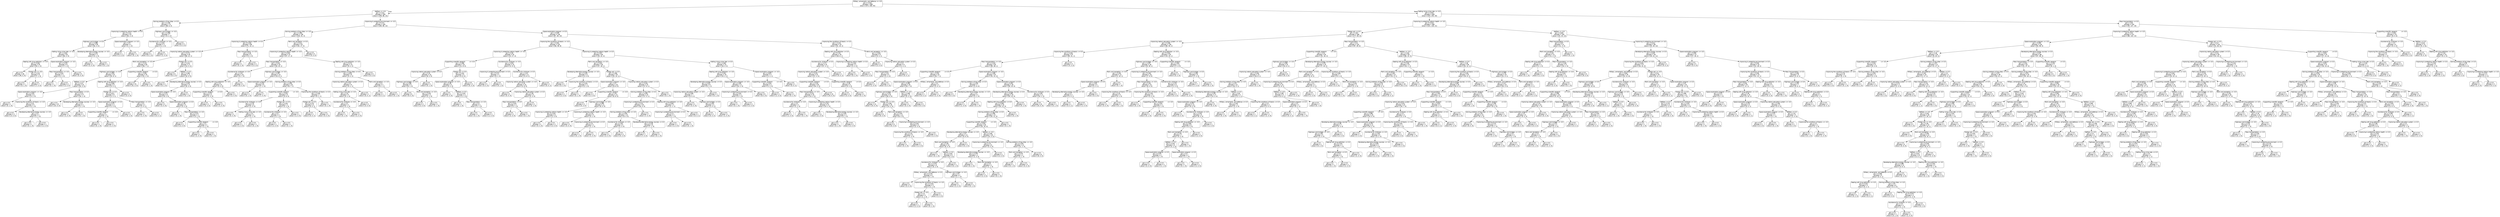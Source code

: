 digraph Tree {
node [shape=box, style="rounded", color="black", fontname=helvetica] ;
edge [fontname=helvetica] ;
0 [label="Military, armaments, and defense <= -0.5\ngini = 0.522\nsamples = 966\nvalue = [573, 339, 54]"] ;
1 [label="Welfare <= -0.5\ngini = 0.421\nsamples = 358\nvalue = [258, 86, 14]"] ;
0 -> 1 [labeldistance=2.5, labelangle=45, headlabel="True"] ;
2 [label="Solving problems of big cities <= 0.5\ngini = 0.149\nsamples = 74\nvalue = [68, 6, 0]"] ;
1 -> 2 ;
3 [label="Improving & protecting nations health <= 0.5\ngini = 0.112\nsamples = 67\nvalue = [63, 4, 0]"] ;
2 -> 3 ;
4 [label="Highways and bridges <= 0.5\ngini = 0.088\nsamples = 65\nvalue = [62, 3, 0]"] ;
3 -> 4 ;
5 [label="Halting rising crime rate <= -0.5\ngini = 0.062\nsamples = 62\nvalue = [60, 2, 0]"] ;
4 -> 5 ;
6 [label="Dealing with drug addiction <= -0.5\ngini = 0.036\nsamples = 54\nvalue = [53, 1, 0]"] ;
5 -> 6 ;
7 [label="gini = 0.0\nsamples = 46\nvalue = [46, 0, 0]"] ;
6 -> 7 ;
8 [label="Foreign aid <= -0.5\ngini = 0.219\nsamples = 8\nvalue = [7, 1, 0]"] ;
6 -> 8 ;
9 [label="gini = 0.0\nsamples = 1\nvalue = [0, 1, 0]"] ;
8 -> 9 ;
10 [label="gini = 0.0\nsamples = 7\nvalue = [7, 0, 0]"] ;
8 -> 10 ;
11 [label="Space exploration program <= -0.5\ngini = 0.219\nsamples = 8\nvalue = [7, 1, 0]"] ;
5 -> 11 ;
12 [label="Mass transportation <= -0.5\ngini = 0.444\nsamples = 3\nvalue = [2, 1, 0]"] ;
11 -> 12 ;
13 [label="gini = 0.0\nsamples = 1\nvalue = [0, 1, 0]"] ;
12 -> 13 ;
14 [label="gini = 0.0\nsamples = 2\nvalue = [2, 0, 0]"] ;
12 -> 14 ;
15 [label="gini = 0.0\nsamples = 5\nvalue = [5, 0, 0]"] ;
11 -> 15 ;
16 [label="Developing alternative energy sources <= -0.5\ngini = 0.444\nsamples = 3\nvalue = [2, 1, 0]"] ;
4 -> 16 ;
17 [label="gini = 0.0\nsamples = 2\nvalue = [2, 0, 0]"] ;
16 -> 17 ;
18 [label="gini = 0.0\nsamples = 1\nvalue = [0, 1, 0]"] ;
16 -> 18 ;
19 [label="Space exploration program <= -0.5\ngini = 0.5\nsamples = 2\nvalue = [1, 1, 0]"] ;
3 -> 19 ;
20 [label="gini = 0.0\nsamples = 1\nvalue = [1, 0, 0]"] ;
19 -> 20 ;
21 [label="gini = 0.0\nsamples = 1\nvalue = [0, 1, 0]"] ;
19 -> 21 ;
22 [label="Highways and bridges <= -0.5\ngini = 0.408\nsamples = 7\nvalue = [5, 2, 0]"] ;
2 -> 22 ;
23 [label="Assistance for childcare <= -0.5\ngini = 0.444\nsamples = 3\nvalue = [1, 2, 0]"] ;
22 -> 23 ;
24 [label="gini = 0.0\nsamples = 2\nvalue = [0, 2, 0]"] ;
23 -> 24 ;
25 [label="gini = 0.0\nsamples = 1\nvalue = [1, 0, 0]"] ;
23 -> 25 ;
26 [label="gini = 0.0\nsamples = 4\nvalue = [4, 0, 0]"] ;
22 -> 26 ;
27 [label="Improving & protecting environment <= -0.5\ngini = 0.471\nsamples = 284\nvalue = [190, 80, 14]"] ;
1 -> 27 ;
28 [label="Solving problems of big cities <= -0.5\ngini = 0.392\nsamples = 138\nvalue = [103, 31, 4]"] ;
27 -> 28 ;
29 [label="Improving & protecting nations health <= 0.5\ngini = 0.292\nsamples = 86\nvalue = [71, 14, 1]"] ;
28 -> 29 ;
30 [label="Improving nations education system <= -0.5\ngini = 0.273\nsamples = 81\nvalue = [68, 12, 1]"] ;
29 -> 30 ;
31 [label="Parks and recreation <= -0.5\ngini = 0.222\nsamples = 64\nvalue = [56, 7, 1]"] ;
30 -> 31 ;
32 [label="Highways and bridges <= -0.5\ngini = 0.354\nsamples = 32\nvalue = [25, 6, 1]"] ;
31 -> 32 ;
33 [label="Welfare <= 0.5\ngini = 0.227\nsamples = 23\nvalue = [20, 3, 0]"] ;
32 -> 33 ;
34 [label="Space exploration program <= -0.5\ngini = 0.444\nsamples = 6\nvalue = [4, 2, 0]"] ;
33 -> 34 ;
35 [label="gini = 0.0\nsamples = 1\nvalue = [0, 1, 0]"] ;
34 -> 35 ;
36 [label="Improving the conditions of blacks <= -0.5\ngini = 0.32\nsamples = 5\nvalue = [4, 1, 0]"] ;
34 -> 36 ;
37 [label="gini = 0.0\nsamples = 3\nvalue = [3, 0, 0]"] ;
36 -> 37 ;
38 [label="Developing alternative energy sources <= -0.5\ngini = 0.5\nsamples = 2\nvalue = [1, 1, 0]"] ;
36 -> 38 ;
39 [label="gini = 0.0\nsamples = 1\nvalue = [0, 1, 0]"] ;
38 -> 39 ;
40 [label="gini = 0.0\nsamples = 1\nvalue = [1, 0, 0]"] ;
38 -> 40 ;
41 [label="Mass transportation <= 0.5\ngini = 0.111\nsamples = 17\nvalue = [16, 1, 0]"] ;
33 -> 41 ;
42 [label="gini = 0.0\nsamples = 15\nvalue = [15, 0, 0]"] ;
41 -> 42 ;
43 [label="Developing alternative energy sources <= -0.5\ngini = 0.5\nsamples = 2\nvalue = [1, 1, 0]"] ;
41 -> 43 ;
44 [label="gini = 0.0\nsamples = 1\nvalue = [1, 0, 0]"] ;
43 -> 44 ;
45 [label="gini = 0.0\nsamples = 1\nvalue = [0, 1, 0]"] ;
43 -> 45 ;
46 [label="Dealing with drug addiction <= -0.5\ngini = 0.568\nsamples = 9\nvalue = [5, 3, 1]"] ;
32 -> 46 ;
47 [label="Foreign aid <= 0.5\ngini = 0.611\nsamples = 6\nvalue = [2, 3, 1]"] ;
46 -> 47 ;
48 [label="Space exploration program <= 0.5\ngini = 0.375\nsamples = 4\nvalue = [1, 3, 0]"] ;
47 -> 48 ;
49 [label="Supporting scientific research         <= -0.5\ngini = 0.5\nsamples = 2\nvalue = [1, 1, 0]"] ;
48 -> 49 ;
50 [label="gini = 0.0\nsamples = 1\nvalue = [0, 1, 0]"] ;
49 -> 50 ;
51 [label="gini = 0.0\nsamples = 1\nvalue = [1, 0, 0]"] ;
49 -> 51 ;
52 [label="gini = 0.0\nsamples = 2\nvalue = [0, 2, 0]"] ;
48 -> 52 ;
53 [label="Mass transportation <= -0.5\ngini = 0.5\nsamples = 2\nvalue = [1, 0, 1]"] ;
47 -> 53 ;
54 [label="gini = 0.0\nsamples = 1\nvalue = [1, 0, 0]"] ;
53 -> 54 ;
55 [label="gini = 0.0\nsamples = 1\nvalue = [0, 0, 1]"] ;
53 -> 55 ;
56 [label="gini = 0.0\nsamples = 3\nvalue = [3, 0, 0]"] ;
46 -> 56 ;
57 [label="Supporting scientific research         <= 0.5\ngini = 0.061\nsamples = 32\nvalue = [31, 1, 0]"] ;
31 -> 57 ;
58 [label="gini = 0.0\nsamples = 31\nvalue = [31, 0, 0]"] ;
57 -> 58 ;
59 [label="gini = 0.0\nsamples = 1\nvalue = [0, 1, 0]"] ;
57 -> 59 ;
60 [label="Foreign aid <= 0.5\ngini = 0.415\nsamples = 17\nvalue = [12, 5, 0]"] ;
30 -> 60 ;
61 [label="gini = 0.0\nsamples = 6\nvalue = [6, 0, 0]"] ;
60 -> 61 ;
62 [label="Welfare <= 0.5\ngini = 0.496\nsamples = 11\nvalue = [6, 5, 0]"] ;
60 -> 62 ;
63 [label="gini = 0.0\nsamples = 2\nvalue = [0, 2, 0]"] ;
62 -> 63 ;
64 [label="Developing alternative energy sources <= 0.5\ngini = 0.444\nsamples = 9\nvalue = [6, 3, 0]"] ;
62 -> 64 ;
65 [label="Space exploration program <= -0.5\ngini = 0.375\nsamples = 8\nvalue = [6, 2, 0]"] ;
64 -> 65 ;
66 [label="gini = 0.0\nsamples = 3\nvalue = [3, 0, 0]"] ;
65 -> 66 ;
67 [label="Space exploration program <= 0.5\ngini = 0.48\nsamples = 5\nvalue = [3, 2, 0]"] ;
65 -> 67 ;
68 [label="gini = 0.0\nsamples = 1\nvalue = [0, 1, 0]"] ;
67 -> 68 ;
69 [label="Mass transportation <= -0.5\ngini = 0.375\nsamples = 4\nvalue = [3, 1, 0]"] ;
67 -> 69 ;
70 [label="gini = 0.0\nsamples = 2\nvalue = [2, 0, 0]"] ;
69 -> 70 ;
71 [label="Supporting scientific research         <= -0.5\ngini = 0.5\nsamples = 2\nvalue = [1, 1, 0]"] ;
69 -> 71 ;
72 [label="gini = 0.0\nsamples = 1\nvalue = [1, 0, 0]"] ;
71 -> 72 ;
73 [label="gini = 0.0\nsamples = 1\nvalue = [0, 1, 0]"] ;
71 -> 73 ;
74 [label="gini = 0.0\nsamples = 1\nvalue = [0, 1, 0]"] ;
64 -> 74 ;
75 [label="Mass transportation <= -0.5\ngini = 0.48\nsamples = 5\nvalue = [3, 2, 0]"] ;
29 -> 75 ;
76 [label="gini = 0.0\nsamples = 2\nvalue = [0, 2, 0]"] ;
75 -> 76 ;
77 [label="gini = 0.0\nsamples = 3\nvalue = [3, 0, 0]"] ;
75 -> 77 ;
78 [label="Parks and recreation <= 0.5\ngini = 0.511\nsamples = 52\nvalue = [32, 17, 3]"] ;
28 -> 78 ;
79 [label="Improving & protecting nations health <= -0.5\ngini = 0.535\nsamples = 47\nvalue = [27, 17, 3]"] ;
78 -> 79 ;
80 [label="Mass transportation <= -0.5\ngini = 0.524\nsamples = 34\nvalue = [18, 15, 1]"] ;
79 -> 80 ;
81 [label="Assistance for childcare <= -0.5\ngini = 0.42\nsamples = 10\nvalue = [3, 7, 0]"] ;
80 -> 81 ;
82 [label="Dealing with drug addiction <= -0.5\ngini = 0.5\nsamples = 6\nvalue = [3, 3, 0]"] ;
81 -> 82 ;
83 [label="Supporting scientific research         <= 0.5\ngini = 0.375\nsamples = 4\nvalue = [1, 3, 0]"] ;
82 -> 83 ;
84 [label="gini = 0.0\nsamples = 3\nvalue = [0, 3, 0]"] ;
83 -> 84 ;
85 [label="gini = 0.0\nsamples = 1\nvalue = [1, 0, 0]"] ;
83 -> 85 ;
86 [label="gini = 0.0\nsamples = 2\nvalue = [2, 0, 0]"] ;
82 -> 86 ;
87 [label="gini = 0.0\nsamples = 4\nvalue = [0, 4, 0]"] ;
81 -> 87 ;
88 [label="Highways and bridges <= -0.5\ngini = 0.497\nsamples = 24\nvalue = [15, 8, 1]"] ;
80 -> 88 ;
89 [label="Space exploration program <= -0.5\ngini = 0.219\nsamples = 8\nvalue = [7, 1, 0]"] ;
88 -> 89 ;
90 [label="gini = 0.0\nsamples = 1\nvalue = [0, 1, 0]"] ;
89 -> 90 ;
91 [label="gini = 0.0\nsamples = 7\nvalue = [7, 0, 0]"] ;
89 -> 91 ;
92 [label="Solving problems of big cities <= 0.5\ngini = 0.555\nsamples = 16\nvalue = [8, 7, 1]"] ;
88 -> 92 ;
93 [label="Supporting scientific research         <= -0.5\ngini = 0.444\nsamples = 9\nvalue = [3, 6, 0]"] ;
92 -> 93 ;
94 [label="Assistance for childcare <= -0.5\ngini = 0.278\nsamples = 6\nvalue = [1, 5, 0]"] ;
93 -> 94 ;
95 [label="gini = 0.0\nsamples = 4\nvalue = [0, 4, 0]"] ;
94 -> 95 ;
96 [label="Halting rising crime rate <= -0.5\ngini = 0.5\nsamples = 2\nvalue = [1, 1, 0]"] ;
94 -> 96 ;
97 [label="gini = 0.0\nsamples = 1\nvalue = [1, 0, 0]"] ;
96 -> 97 ;
98 [label="gini = 0.0\nsamples = 1\nvalue = [0, 1, 0]"] ;
96 -> 98 ;
99 [label="Foreign aid <= 0.5\ngini = 0.444\nsamples = 3\nvalue = [2, 1, 0]"] ;
93 -> 99 ;
100 [label="Assistance for childcare <= -0.5\ngini = 0.5\nsamples = 2\nvalue = [1, 1, 0]"] ;
99 -> 100 ;
101 [label="gini = 0.0\nsamples = 1\nvalue = [1, 0, 0]"] ;
100 -> 101 ;
102 [label="gini = 0.0\nsamples = 1\nvalue = [0, 1, 0]"] ;
100 -> 102 ;
103 [label="gini = 0.0\nsamples = 1\nvalue = [1, 0, 0]"] ;
99 -> 103 ;
104 [label="Improving the conditions of blacks <= 0.5\ngini = 0.449\nsamples = 7\nvalue = [5, 1, 1]"] ;
92 -> 104 ;
105 [label="Foreign aid <= 0.5\ngini = 0.278\nsamples = 6\nvalue = [5, 0, 1]"] ;
104 -> 105 ;
106 [label="gini = 0.0\nsamples = 1\nvalue = [0, 0, 1]"] ;
105 -> 106 ;
107 [label="gini = 0.0\nsamples = 5\nvalue = [5, 0, 0]"] ;
105 -> 107 ;
108 [label="gini = 0.0\nsamples = 1\nvalue = [0, 1, 0]"] ;
104 -> 108 ;
109 [label="Dealing with drug addiction <= -0.5\ngini = 0.473\nsamples = 13\nvalue = [9, 2, 2]"] ;
79 -> 109 ;
110 [label="Solving problems of big cities <= 0.5\ngini = 0.625\nsamples = 8\nvalue = [4, 2, 2]"] ;
109 -> 110 ;
111 [label="Improving nations education system <= 0.5\ngini = 0.5\nsamples = 6\nvalue = [4, 1, 1]"] ;
110 -> 111 ;
112 [label="Halting rising crime rate <= -0.5\ngini = 0.32\nsamples = 5\nvalue = [4, 1, 0]"] ;
111 -> 112 ;
113 [label="Assistance for childcare <= -0.5\ngini = 0.5\nsamples = 2\nvalue = [1, 1, 0]"] ;
112 -> 113 ;
114 [label="gini = 0.0\nsamples = 1\nvalue = [0, 1, 0]"] ;
113 -> 114 ;
115 [label="gini = 0.0\nsamples = 1\nvalue = [1, 0, 0]"] ;
113 -> 115 ;
116 [label="gini = 0.0\nsamples = 3\nvalue = [3, 0, 0]"] ;
112 -> 116 ;
117 [label="gini = 0.0\nsamples = 1\nvalue = [0, 0, 1]"] ;
111 -> 117 ;
118 [label="Parks and recreation <= -0.5\ngini = 0.5\nsamples = 2\nvalue = [0, 1, 1]"] ;
110 -> 118 ;
119 [label="gini = 0.0\nsamples = 1\nvalue = [0, 0, 1]"] ;
118 -> 119 ;
120 [label="gini = 0.0\nsamples = 1\nvalue = [0, 1, 0]"] ;
118 -> 120 ;
121 [label="gini = 0.0\nsamples = 5\nvalue = [5, 0, 0]"] ;
109 -> 121 ;
122 [label="gini = 0.0\nsamples = 5\nvalue = [5, 0, 0]"] ;
78 -> 122 ;
123 [label="Space exploration program <= 0.5\ngini = 0.528\nsamples = 146\nvalue = [87, 49, 10]"] ;
27 -> 123 ;
124 [label="Improving the conditions of blacks <= -0.5\ngini = 0.555\nsamples = 103\nvalue = [56, 39, 8]"] ;
123 -> 124 ;
125 [label="Improving & protecting nations health <= -0.5\ngini = 0.59\nsamples = 34\nvalue = [13, 17, 4]"] ;
124 -> 125 ;
126 [label="Supporting scientific research         <= -0.5\ngini = 0.488\nsamples = 19\nvalue = [11, 8, 0]"] ;
125 -> 126 ;
127 [label="Improving nations education system <= 0.0\ngini = 0.32\nsamples = 10\nvalue = [8, 2, 0]"] ;
126 -> 127 ;
128 [label="Highways and bridges <= -0.5\ngini = 0.198\nsamples = 9\nvalue = [8, 1, 0]"] ;
127 -> 128 ;
129 [label="gini = 0.0\nsamples = 6\nvalue = [6, 0, 0]"] ;
128 -> 129 ;
130 [label="Parks and recreation <= -0.5\ngini = 0.444\nsamples = 3\nvalue = [2, 1, 0]"] ;
128 -> 130 ;
131 [label="gini = 0.0\nsamples = 2\nvalue = [2, 0, 0]"] ;
130 -> 131 ;
132 [label="gini = 0.0\nsamples = 1\nvalue = [0, 1, 0]"] ;
130 -> 132 ;
133 [label="gini = 0.0\nsamples = 1\nvalue = [0, 1, 0]"] ;
127 -> 133 ;
134 [label="Foreign aid <= 0.5\ngini = 0.444\nsamples = 9\nvalue = [3, 6, 0]"] ;
126 -> 134 ;
135 [label="Space exploration program <= -0.5\ngini = 0.48\nsamples = 5\nvalue = [3, 2, 0]"] ;
134 -> 135 ;
136 [label="gini = 0.0\nsamples = 2\nvalue = [2, 0, 0]"] ;
135 -> 136 ;
137 [label="Welfare <= 0.5\ngini = 0.444\nsamples = 3\nvalue = [1, 2, 0]"] ;
135 -> 137 ;
138 [label="gini = 0.0\nsamples = 1\nvalue = [0, 1, 0]"] ;
137 -> 138 ;
139 [label="Mass transportation <= -0.5\ngini = 0.5\nsamples = 2\nvalue = [1, 1, 0]"] ;
137 -> 139 ;
140 [label="gini = 0.0\nsamples = 1\nvalue = [0, 1, 0]"] ;
139 -> 140 ;
141 [label="gini = 0.0\nsamples = 1\nvalue = [1, 0, 0]"] ;
139 -> 141 ;
142 [label="gini = 0.0\nsamples = 4\nvalue = [0, 4, 0]"] ;
134 -> 142 ;
143 [label="Assistance for childcare <= -0.5\ngini = 0.551\nsamples = 15\nvalue = [2, 9, 4]"] ;
125 -> 143 ;
144 [label="Improving & protecting environment <= 0.5\ngini = 0.375\nsamples = 4\nvalue = [0, 1, 3]"] ;
143 -> 144 ;
145 [label="gini = 0.0\nsamples = 3\nvalue = [0, 0, 3]"] ;
144 -> 145 ;
146 [label="gini = 0.0\nsamples = 1\nvalue = [0, 1, 0]"] ;
144 -> 146 ;
147 [label="Assistance for childcare <= 0.5\ngini = 0.43\nsamples = 11\nvalue = [2, 8, 1]"] ;
143 -> 147 ;
148 [label="Improving nations education system <= -0.5\ngini = 0.32\nsamples = 10\nvalue = [2, 8, 0]"] ;
147 -> 148 ;
149 [label="gini = 0.0\nsamples = 5\nvalue = [0, 5, 0]"] ;
148 -> 149 ;
150 [label="Improving nations education system <= 0.5\ngini = 0.48\nsamples = 5\nvalue = [2, 3, 0]"] ;
148 -> 150 ;
151 [label="Mass transportation <= 0.5\ngini = 0.444\nsamples = 3\nvalue = [2, 1, 0]"] ;
150 -> 151 ;
152 [label="gini = 0.0\nsamples = 2\nvalue = [2, 0, 0]"] ;
151 -> 152 ;
153 [label="gini = 0.0\nsamples = 1\nvalue = [0, 1, 0]"] ;
151 -> 153 ;
154 [label="gini = 0.0\nsamples = 2\nvalue = [0, 2, 0]"] ;
150 -> 154 ;
155 [label="gini = 0.0\nsamples = 1\nvalue = [0, 0, 1]"] ;
147 -> 155 ;
156 [label="Improving & protecting nations health <= 0.5\ngini = 0.507\nsamples = 69\nvalue = [43, 22, 4]"] ;
124 -> 156 ;
157 [label="Parks and recreation <= -0.5\ngini = 0.502\nsamples = 46\nvalue = [27, 18, 1]"] ;
156 -> 157 ;
158 [label="Developing alternative energy sources <= -0.5\ngini = 0.444\nsamples = 6\nvalue = [2, 4, 0]"] ;
157 -> 158 ;
159 [label="gini = 0.0\nsamples = 3\nvalue = [0, 3, 0]"] ;
158 -> 159 ;
160 [label="Improving the conditions of blacks <= 0.5\ngini = 0.444\nsamples = 3\nvalue = [2, 1, 0]"] ;
158 -> 160 ;
161 [label="gini = 0.0\nsamples = 2\nvalue = [2, 0, 0]"] ;
160 -> 161 ;
162 [label="gini = 0.0\nsamples = 1\nvalue = [0, 1, 0]"] ;
160 -> 162 ;
163 [label="Foreign aid <= 0.5\ngini = 0.486\nsamples = 40\nvalue = [25, 14, 1]"] ;
157 -> 163 ;
164 [label="Space exploration program <= -0.5\ngini = 0.5\nsamples = 16\nvalue = [8, 8, 0]"] ;
163 -> 164 ;
165 [label="gini = 0.0\nsamples = 2\nvalue = [2, 0, 0]"] ;
164 -> 165 ;
166 [label="Supporting scientific research         <= -0.5\ngini = 0.49\nsamples = 14\nvalue = [6, 8, 0]"] ;
164 -> 166 ;
167 [label="gini = 0.0\nsamples = 3\nvalue = [0, 3, 0]"] ;
166 -> 167 ;
168 [label="Highways and bridges <= -0.5\ngini = 0.496\nsamples = 11\nvalue = [6, 5, 0]"] ;
166 -> 168 ;
169 [label="Improving & protecting nations health <= -0.5\ngini = 0.444\nsamples = 6\nvalue = [2, 4, 0]"] ;
168 -> 169 ;
170 [label="gini = 0.0\nsamples = 4\nvalue = [0, 4, 0]"] ;
169 -> 170 ;
171 [label="gini = 0.0\nsamples = 2\nvalue = [2, 0, 0]"] ;
169 -> 171 ;
172 [label="Improving & protecting nations health <= -0.5\ngini = 0.32\nsamples = 5\nvalue = [4, 1, 0]"] ;
168 -> 172 ;
173 [label="gini = 0.0\nsamples = 3\nvalue = [3, 0, 0]"] ;
172 -> 173 ;
174 [label="Improving & protecting environment <= 0.5\ngini = 0.5\nsamples = 2\nvalue = [1, 1, 0]"] ;
172 -> 174 ;
175 [label="gini = 0.0\nsamples = 1\nvalue = [0, 1, 0]"] ;
174 -> 175 ;
176 [label="gini = 0.0\nsamples = 1\nvalue = [1, 0, 0]"] ;
174 -> 176 ;
177 [label="Improving nations education system <= 0.5\ngini = 0.434\nsamples = 24\nvalue = [17, 6, 1]"] ;
163 -> 177 ;
178 [label="Solving problems of big cities <= 0.5\ngini = 0.405\nsamples = 23\nvalue = [17, 5, 1]"] ;
177 -> 178 ;
179 [label="Improving & protecting environment <= 0.5\ngini = 0.32\nsamples = 20\nvalue = [16, 4, 0]"] ;
178 -> 179 ;
180 [label="Solving problems of big cities <= -0.5\ngini = 0.426\nsamples = 13\nvalue = [9, 4, 0]"] ;
179 -> 180 ;
181 [label="Assistance for childcare <= -0.5\ngini = 0.48\nsamples = 5\nvalue = [2, 3, 0]"] ;
180 -> 181 ;
182 [label="gini = 0.0\nsamples = 2\nvalue = [2, 0, 0]"] ;
181 -> 182 ;
183 [label="gini = 0.0\nsamples = 3\nvalue = [0, 3, 0]"] ;
181 -> 183 ;
184 [label="Developing alternative energy sources <= 0.5\ngini = 0.219\nsamples = 8\nvalue = [7, 1, 0]"] ;
180 -> 184 ;
185 [label="gini = 0.0\nsamples = 7\nvalue = [7, 0, 0]"] ;
184 -> 185 ;
186 [label="gini = 0.0\nsamples = 1\nvalue = [0, 1, 0]"] ;
184 -> 186 ;
187 [label="gini = 0.0\nsamples = 7\nvalue = [7, 0, 0]"] ;
179 -> 187 ;
188 [label="Dealing with drug addiction <= -0.5\ngini = 0.667\nsamples = 3\nvalue = [1, 1, 1]"] ;
178 -> 188 ;
189 [label="Improving & protecting environment <= 0.5\ngini = 0.5\nsamples = 2\nvalue = [1, 1, 0]"] ;
188 -> 189 ;
190 [label="gini = 0.0\nsamples = 1\nvalue = [1, 0, 0]"] ;
189 -> 190 ;
191 [label="gini = 0.0\nsamples = 1\nvalue = [0, 1, 0]"] ;
189 -> 191 ;
192 [label="gini = 0.0\nsamples = 1\nvalue = [0, 0, 1]"] ;
188 -> 192 ;
193 [label="gini = 0.0\nsamples = 1\nvalue = [0, 1, 0]"] ;
177 -> 193 ;
194 [label="Halting rising crime rate <= 0.5\ngini = 0.469\nsamples = 23\nvalue = [16, 4, 3]"] ;
156 -> 194 ;
195 [label="Dealing with drug addiction <= -0.5\ngini = 0.355\nsamples = 19\nvalue = [15, 2, 2]"] ;
194 -> 195 ;
196 [label="Developing alternative energy sources <= 0.5\ngini = 0.531\nsamples = 8\nvalue = [5, 1, 2]"] ;
195 -> 196 ;
197 [label="Improving nations education system <= -0.5\ngini = 0.408\nsamples = 7\nvalue = [5, 0, 2]"] ;
196 -> 197 ;
198 [label="gini = 0.0\nsamples = 4\nvalue = [4, 0, 0]"] ;
197 -> 198 ;
199 [label="Highways and bridges <= 0.5\ngini = 0.444\nsamples = 3\nvalue = [1, 0, 2]"] ;
197 -> 199 ;
200 [label="gini = 0.0\nsamples = 2\nvalue = [0, 0, 2]"] ;
199 -> 200 ;
201 [label="gini = 0.0\nsamples = 1\nvalue = [1, 0, 0]"] ;
199 -> 201 ;
202 [label="gini = 0.0\nsamples = 1\nvalue = [0, 1, 0]"] ;
196 -> 202 ;
203 [label="Space exploration program <= -0.5\ngini = 0.165\nsamples = 11\nvalue = [10, 1, 0]"] ;
195 -> 203 ;
204 [label="Improving & protecting environment <= 0.5\ngini = 0.444\nsamples = 3\nvalue = [2, 1, 0]"] ;
203 -> 204 ;
205 [label="gini = 0.0\nsamples = 1\nvalue = [0, 1, 0]"] ;
204 -> 205 ;
206 [label="gini = 0.0\nsamples = 2\nvalue = [2, 0, 0]"] ;
204 -> 206 ;
207 [label="gini = 0.0\nsamples = 8\nvalue = [8, 0, 0]"] ;
203 -> 207 ;
208 [label="Space exploration program <= -0.5\ngini = 0.625\nsamples = 4\nvalue = [1, 2, 1]"] ;
194 -> 208 ;
209 [label="Supporting scientific research         <= -0.5\ngini = 0.444\nsamples = 3\nvalue = [1, 2, 0]"] ;
208 -> 209 ;
210 [label="gini = 0.0\nsamples = 1\nvalue = [1, 0, 0]"] ;
209 -> 210 ;
211 [label="gini = 0.0\nsamples = 2\nvalue = [0, 2, 0]"] ;
209 -> 211 ;
212 [label="gini = 0.0\nsamples = 1\nvalue = [0, 0, 1]"] ;
208 -> 212 ;
213 [label="Improving the conditions of blacks <= 0.5\ngini = 0.424\nsamples = 43\nvalue = [31, 10, 2]"] ;
123 -> 213 ;
214 [label="Dealing with drug addiction <= 0.5\ngini = 0.33\nsamples = 35\nvalue = [28, 6, 1]"] ;
213 -> 214 ;
215 [label="Assistance for childcare <= 0.5\ngini = 0.271\nsamples = 32\nvalue = [27, 4, 1]"] ;
214 -> 215 ;
216 [label="Improving nations education system <= -0.5\ngini = 0.225\nsamples = 31\nvalue = [27, 4, 0]"] ;
215 -> 216 ;
217 [label="Supporting scientific research         <= 0.5\ngini = 0.142\nsamples = 26\nvalue = [24, 2, 0]"] ;
216 -> 217 ;
218 [label="Mass transportation <= -0.5\ngini = 0.219\nsamples = 16\nvalue = [14, 2, 0]"] ;
217 -> 218 ;
219 [label="Assistance for childcare <= -0.5\ngini = 0.5\nsamples = 2\nvalue = [1, 1, 0]"] ;
218 -> 219 ;
220 [label="gini = 0.0\nsamples = 1\nvalue = [1, 0, 0]"] ;
219 -> 220 ;
221 [label="gini = 0.0\nsamples = 1\nvalue = [0, 1, 0]"] ;
219 -> 221 ;
222 [label="Improving & protecting nations health <= 0.5\ngini = 0.133\nsamples = 14\nvalue = [13, 1, 0]"] ;
218 -> 222 ;
223 [label="gini = 0.0\nsamples = 11\nvalue = [11, 0, 0]"] ;
222 -> 223 ;
224 [label="Developing alternative energy sources <= -0.5\ngini = 0.444\nsamples = 3\nvalue = [2, 1, 0]"] ;
222 -> 224 ;
225 [label="gini = 0.0\nsamples = 1\nvalue = [0, 1, 0]"] ;
224 -> 225 ;
226 [label="gini = 0.0\nsamples = 2\nvalue = [2, 0, 0]"] ;
224 -> 226 ;
227 [label="gini = 0.0\nsamples = 10\nvalue = [10, 0, 0]"] ;
217 -> 227 ;
228 [label="Supporting scientific research         <= 0.5\ngini = 0.48\nsamples = 5\nvalue = [3, 2, 0]"] ;
216 -> 228 ;
229 [label="gini = 0.0\nsamples = 3\nvalue = [3, 0, 0]"] ;
228 -> 229 ;
230 [label="gini = 0.0\nsamples = 2\nvalue = [0, 2, 0]"] ;
228 -> 230 ;
231 [label="gini = 0.0\nsamples = 1\nvalue = [0, 0, 1]"] ;
215 -> 231 ;
232 [label="Improving & protecting nations health <= 0.0\ngini = 0.444\nsamples = 3\nvalue = [1, 2, 0]"] ;
214 -> 232 ;
233 [label="gini = 0.0\nsamples = 2\nvalue = [0, 2, 0]"] ;
232 -> 233 ;
234 [label="gini = 0.0\nsamples = 1\nvalue = [1, 0, 0]"] ;
232 -> 234 ;
235 [label="Parks and recreation <= -0.5\ngini = 0.594\nsamples = 8\nvalue = [3, 4, 1]"] ;
213 -> 235 ;
236 [label="gini = 0.0\nsamples = 2\nvalue = [2, 0, 0]"] ;
235 -> 236 ;
237 [label="Improving nations education system <= 0.5\ngini = 0.5\nsamples = 6\nvalue = [1, 4, 1]"] ;
235 -> 237 ;
238 [label="Mass transportation <= -0.5\ngini = 0.32\nsamples = 5\nvalue = [1, 4, 0]"] ;
237 -> 238 ;
239 [label="gini = 0.0\nsamples = 1\nvalue = [1, 0, 0]"] ;
238 -> 239 ;
240 [label="gini = 0.0\nsamples = 4\nvalue = [0, 4, 0]"] ;
238 -> 240 ;
241 [label="gini = 0.0\nsamples = 1\nvalue = [0, 0, 1]"] ;
237 -> 241 ;
242 [label="Halting rising crime rate <= -0.5\ngini = 0.554\nsamples = 608\nvalue = [315, 253, 40]"] ;
0 -> 242 [labeldistance=2.5, labelangle=-45, headlabel="False"] ;
243 [label="Improving & protecting nations health <= -0.5\ngini = 0.519\nsamples = 368\nvalue = [221, 126, 21]"] ;
242 -> 243 ;
244 [label="Foreign aid <= 0.5\ngini = 0.467\nsamples = 268\nvalue = [177, 83, 8]"] ;
243 -> 244 ;
245 [label="Improving nations education system <= -0.5\ngini = 0.496\nsamples = 136\nvalue = [80, 54, 2]"] ;
244 -> 245 ;
246 [label="Improving the conditions of blacks <= 0.5\ngini = 0.449\nsamples = 97\nvalue = [65, 31, 1]"] ;
245 -> 246 ;
247 [label="Mass transportation <= -0.5\ngini = 0.433\nsamples = 94\nvalue = [65, 28, 1]"] ;
246 -> 247 ;
248 [label="Supporting scientific research         <= 0.5\ngini = 0.316\nsamples = 42\nvalue = [34, 7, 1]"] ;
247 -> 248 ;
249 [label="Space exploration program <= 0.5\ngini = 0.289\nsamples = 40\nvalue = [33, 7, 0]"] ;
248 -> 249 ;
250 [label="Highways and bridges <= -0.5\ngini = 0.219\nsamples = 32\nvalue = [28, 4, 0]"] ;
249 -> 250 ;
251 [label="gini = 0.0\nsamples = 14\nvalue = [14, 0, 0]"] ;
250 -> 251 ;
252 [label="Foreign aid <= -0.5\ngini = 0.346\nsamples = 18\nvalue = [14, 4, 0]"] ;
250 -> 252 ;
253 [label="gini = 0.0\nsamples = 6\nvalue = [6, 0, 0]"] ;
252 -> 253 ;
254 [label="Parks and recreation <= -0.5\ngini = 0.444\nsamples = 12\nvalue = [8, 4, 0]"] ;
252 -> 254 ;
255 [label="gini = 0.0\nsamples = 6\nvalue = [6, 0, 0]"] ;
254 -> 255 ;
256 [label="Improving & protecting environment <= -0.5\ngini = 0.444\nsamples = 6\nvalue = [2, 4, 0]"] ;
254 -> 256 ;
257 [label="Improving the conditions of blacks <= -0.5\ngini = 0.32\nsamples = 5\nvalue = [1, 4, 0]"] ;
256 -> 257 ;
258 [label="gini = 0.0\nsamples = 4\nvalue = [0, 4, 0]"] ;
257 -> 258 ;
259 [label="gini = 0.0\nsamples = 1\nvalue = [1, 0, 0]"] ;
257 -> 259 ;
260 [label="gini = 0.0\nsamples = 1\nvalue = [1, 0, 0]"] ;
256 -> 260 ;
261 [label="Welfare <= -0.5\ngini = 0.469\nsamples = 8\nvalue = [5, 3, 0]"] ;
249 -> 261 ;
262 [label="gini = 0.0\nsamples = 3\nvalue = [0, 3, 0]"] ;
261 -> 262 ;
263 [label="gini = 0.0\nsamples = 5\nvalue = [5, 0, 0]"] ;
261 -> 263 ;
264 [label="Military, armaments, and defense <= 0.5\ngini = 0.5\nsamples = 2\nvalue = [1, 0, 1]"] ;
248 -> 264 ;
265 [label="gini = 0.0\nsamples = 1\nvalue = [0, 0, 1]"] ;
264 -> 265 ;
266 [label="gini = 0.0\nsamples = 1\nvalue = [1, 0, 0]"] ;
264 -> 266 ;
267 [label="Space exploration program <= -0.5\ngini = 0.482\nsamples = 52\nvalue = [31, 21, 0]"] ;
247 -> 267 ;
268 [label="Solving problems of big cities <= 0.5\ngini = 0.245\nsamples = 7\nvalue = [1, 6, 0]"] ;
267 -> 268 ;
269 [label="gini = 0.0\nsamples = 5\nvalue = [0, 5, 0]"] ;
268 -> 269 ;
270 [label="Developing alternative energy sources <= -0.5\ngini = 0.5\nsamples = 2\nvalue = [1, 1, 0]"] ;
268 -> 270 ;
271 [label="gini = 0.0\nsamples = 1\nvalue = [1, 0, 0]"] ;
270 -> 271 ;
272 [label="gini = 0.0\nsamples = 1\nvalue = [0, 1, 0]"] ;
270 -> 272 ;
273 [label="Space exploration program <= 0.5\ngini = 0.444\nsamples = 45\nvalue = [30, 15, 0]"] ;
267 -> 273 ;
274 [label="Developing alternative energy sources <= 0.5\ngini = 0.484\nsamples = 34\nvalue = [20, 14, 0]"] ;
273 -> 274 ;
275 [label="Dealing with drug addiction <= 0.5\ngini = 0.469\nsamples = 32\nvalue = [20, 12, 0]"] ;
274 -> 275 ;
276 [label="Solving problems of big cities <= 0.5\ngini = 0.458\nsamples = 31\nvalue = [20, 11, 0]"] ;
275 -> 276 ;
277 [label="Supporting scientific research         <= -0.5\ngini = 0.444\nsamples = 30\nvalue = [20, 10, 0]"] ;
276 -> 277 ;
278 [label="Developing alternative energy sources <= -0.5\ngini = 0.5\nsamples = 12\nvalue = [6, 6, 0]"] ;
277 -> 278 ;
279 [label="Parks and recreation <= -0.5\ngini = 0.48\nsamples = 10\nvalue = [6, 4, 0]"] ;
278 -> 279 ;
280 [label="gini = 0.0\nsamples = 1\nvalue = [0, 1, 0]"] ;
279 -> 280 ;
281 [label="Welfare <= 0.5\ngini = 0.444\nsamples = 9\nvalue = [6, 3, 0]"] ;
279 -> 281 ;
282 [label="Assistance for childcare <= -0.5\ngini = 0.375\nsamples = 8\nvalue = [6, 2, 0]"] ;
281 -> 282 ;
283 [label="Military, armaments, and defense <= 0.5\ngini = 0.278\nsamples = 6\nvalue = [5, 1, 0]"] ;
282 -> 283 ;
284 [label="gini = 0.0\nsamples = 3\nvalue = [3, 0, 0]"] ;
283 -> 284 ;
285 [label="Improving the conditions of blacks <= -0.5\ngini = 0.444\nsamples = 3\nvalue = [2, 1, 0]"] ;
283 -> 285 ;
286 [label="Foreign aid <= -0.5\ngini = 0.5\nsamples = 2\nvalue = [1, 1, 0]"] ;
285 -> 286 ;
287 [label="gini = 0.0\nsamples = 1\nvalue = [1, 0, 0]"] ;
286 -> 287 ;
288 [label="gini = 0.0\nsamples = 1\nvalue = [0, 1, 0]"] ;
286 -> 288 ;
289 [label="gini = 0.0\nsamples = 1\nvalue = [1, 0, 0]"] ;
285 -> 289 ;
290 [label="Highways and bridges <= -0.5\ngini = 0.5\nsamples = 2\nvalue = [1, 1, 0]"] ;
282 -> 290 ;
291 [label="gini = 0.0\nsamples = 1\nvalue = [1, 0, 0]"] ;
290 -> 291 ;
292 [label="gini = 0.0\nsamples = 1\nvalue = [0, 1, 0]"] ;
290 -> 292 ;
293 [label="gini = 0.0\nsamples = 1\nvalue = [0, 1, 0]"] ;
281 -> 293 ;
294 [label="gini = 0.0\nsamples = 2\nvalue = [0, 2, 0]"] ;
278 -> 294 ;
295 [label="Welfare <= -0.5\ngini = 0.346\nsamples = 18\nvalue = [14, 4, 0]"] ;
277 -> 295 ;
296 [label="Improving & protecting environment <= -0.5\ngini = 0.5\nsamples = 6\nvalue = [3, 3, 0]"] ;
295 -> 296 ;
297 [label="Developing alternative energy sources <= -0.5\ngini = 0.375\nsamples = 4\nvalue = [1, 3, 0]"] ;
296 -> 297 ;
298 [label="gini = 0.0\nsamples = 2\nvalue = [0, 2, 0]"] ;
297 -> 298 ;
299 [label="Parks and recreation <= -0.5\ngini = 0.5\nsamples = 2\nvalue = [1, 1, 0]"] ;
297 -> 299 ;
300 [label="gini = 0.0\nsamples = 1\nvalue = [1, 0, 0]"] ;
299 -> 300 ;
301 [label="gini = 0.0\nsamples = 1\nvalue = [0, 1, 0]"] ;
299 -> 301 ;
302 [label="gini = 0.0\nsamples = 2\nvalue = [2, 0, 0]"] ;
296 -> 302 ;
303 [label="Solving problems of big cities <= -0.5\ngini = 0.153\nsamples = 12\nvalue = [11, 1, 0]"] ;
295 -> 303 ;
304 [label="Parks and recreation <= -0.5\ngini = 0.375\nsamples = 4\nvalue = [3, 1, 0]"] ;
303 -> 304 ;
305 [label="gini = 0.0\nsamples = 1\nvalue = [0, 1, 0]"] ;
304 -> 305 ;
306 [label="gini = 0.0\nsamples = 3\nvalue = [3, 0, 0]"] ;
304 -> 306 ;
307 [label="gini = 0.0\nsamples = 8\nvalue = [8, 0, 0]"] ;
303 -> 307 ;
308 [label="gini = 0.0\nsamples = 1\nvalue = [0, 1, 0]"] ;
276 -> 308 ;
309 [label="gini = 0.0\nsamples = 1\nvalue = [0, 1, 0]"] ;
275 -> 309 ;
310 [label="gini = 0.0\nsamples = 2\nvalue = [0, 2, 0]"] ;
274 -> 310 ;
311 [label="Assistance for childcare <= 0.5\ngini = 0.165\nsamples = 11\nvalue = [10, 1, 0]"] ;
273 -> 311 ;
312 [label="gini = 0.0\nsamples = 10\nvalue = [10, 0, 0]"] ;
311 -> 312 ;
313 [label="gini = 0.0\nsamples = 1\nvalue = [0, 1, 0]"] ;
311 -> 313 ;
314 [label="gini = 0.0\nsamples = 3\nvalue = [0, 3, 0]"] ;
246 -> 314 ;
315 [label="Dealing with drug addiction <= -0.5\ngini = 0.504\nsamples = 39\nvalue = [15, 23, 1]"] ;
245 -> 315 ;
316 [label="Highways and bridges <= -0.5\ngini = 0.457\nsamples = 28\nvalue = [8, 19, 1]"] ;
315 -> 316 ;
317 [label="Parks and recreation <= -0.5\ngini = 0.292\nsamples = 12\nvalue = [1, 10, 1]"] ;
316 -> 317 ;
318 [label="Space exploration program <= 0.5\ngini = 0.56\nsamples = 5\nvalue = [1, 3, 1]"] ;
317 -> 318 ;
319 [label="Developing alternative energy sources <= -0.5\ngini = 0.5\nsamples = 2\nvalue = [1, 0, 1]"] ;
318 -> 319 ;
320 [label="gini = 0.0\nsamples = 1\nvalue = [0, 0, 1]"] ;
319 -> 320 ;
321 [label="gini = 0.0\nsamples = 1\nvalue = [1, 0, 0]"] ;
319 -> 321 ;
322 [label="gini = 0.0\nsamples = 3\nvalue = [0, 3, 0]"] ;
318 -> 322 ;
323 [label="gini = 0.0\nsamples = 7\nvalue = [0, 7, 0]"] ;
317 -> 323 ;
324 [label="Improving & protecting environment <= -0.5\ngini = 0.492\nsamples = 16\nvalue = [7, 9, 0]"] ;
316 -> 324 ;
325 [label="Mass transportation <= -0.5\ngini = 0.48\nsamples = 10\nvalue = [6, 4, 0]"] ;
324 -> 325 ;
326 [label="Improving the conditions of blacks <= -0.5\ngini = 0.32\nsamples = 5\nvalue = [4, 1, 0]"] ;
325 -> 326 ;
327 [label="gini = 0.0\nsamples = 4\nvalue = [4, 0, 0]"] ;
326 -> 327 ;
328 [label="gini = 0.0\nsamples = 1\nvalue = [0, 1, 0]"] ;
326 -> 328 ;
329 [label="Improving the conditions of blacks <= -0.5\ngini = 0.48\nsamples = 5\nvalue = [2, 3, 0]"] ;
325 -> 329 ;
330 [label="gini = 0.0\nsamples = 2\nvalue = [0, 2, 0]"] ;
329 -> 330 ;
331 [label="Supporting scientific research         <= -0.5\ngini = 0.444\nsamples = 3\nvalue = [2, 1, 0]"] ;
329 -> 331 ;
332 [label="gini = 0.0\nsamples = 1\nvalue = [0, 1, 0]"] ;
331 -> 332 ;
333 [label="gini = 0.0\nsamples = 2\nvalue = [2, 0, 0]"] ;
331 -> 333 ;
334 [label="Assistance for childcare <= -0.5\ngini = 0.278\nsamples = 6\nvalue = [1, 5, 0]"] ;
324 -> 334 ;
335 [label="gini = 0.0\nsamples = 5\nvalue = [0, 5, 0]"] ;
334 -> 335 ;
336 [label="gini = 0.0\nsamples = 1\nvalue = [1, 0, 0]"] ;
334 -> 336 ;
337 [label="Supporting scientific research         <= -0.5\ngini = 0.463\nsamples = 11\nvalue = [7, 4, 0]"] ;
315 -> 337 ;
338 [label="gini = 0.0\nsamples = 2\nvalue = [0, 2, 0]"] ;
337 -> 338 ;
339 [label="Highways and bridges <= 0.5\ngini = 0.346\nsamples = 9\nvalue = [7, 2, 0]"] ;
337 -> 339 ;
340 [label="gini = 0.0\nsamples = 7\nvalue = [7, 0, 0]"] ;
339 -> 340 ;
341 [label="gini = 0.0\nsamples = 2\nvalue = [0, 2, 0]"] ;
339 -> 341 ;
342 [label="Mass transportation <= -0.5\ngini = 0.41\nsamples = 132\nvalue = [97, 29, 6]"] ;
244 -> 342 ;
343 [label="Supporting scientific research         <= -0.5\ngini = 0.51\nsamples = 50\nvalue = [31, 16, 3]"] ;
342 -> 343 ;
344 [label="Highways and bridges <= -0.5\ngini = 0.362\nsamples = 31\nvalue = [24, 6, 1]"] ;
343 -> 344 ;
345 [label="Improving nations education system <= -0.5\ngini = 0.446\nsamples = 23\nvalue = [16, 6, 1]"] ;
344 -> 345 ;
346 [label="Solving problems of big cities <= -0.5\ngini = 0.417\nsamples = 22\nvalue = [16, 5, 1]"] ;
345 -> 346 ;
347 [label="Developing alternative energy sources <= -0.5\ngini = 0.291\nsamples = 17\nvalue = [14, 3, 0]"] ;
346 -> 347 ;
348 [label="Space exploration program <= -0.5\ngini = 0.375\nsamples = 12\nvalue = [9, 3, 0]"] ;
347 -> 348 ;
349 [label="gini = 0.0\nsamples = 3\nvalue = [3, 0, 0]"] ;
348 -> 349 ;
350 [label="Assistance for childcare <= -0.5\ngini = 0.444\nsamples = 9\nvalue = [6, 3, 0]"] ;
348 -> 350 ;
351 [label="Dealing with drug addiction <= -0.5\ngini = 0.469\nsamples = 8\nvalue = [5, 3, 0]"] ;
350 -> 351 ;
352 [label="Parks and recreation <= -0.5\ngini = 0.49\nsamples = 7\nvalue = [4, 3, 0]"] ;
351 -> 352 ;
353 [label="Welfare <= 0.0\ngini = 0.444\nsamples = 6\nvalue = [4, 2, 0]"] ;
352 -> 353 ;
354 [label="Space exploration program <= 0.5\ngini = 0.375\nsamples = 4\nvalue = [3, 1, 0]"] ;
353 -> 354 ;
355 [label="gini = 0.0\nsamples = 2\nvalue = [2, 0, 0]"] ;
354 -> 355 ;
356 [label="gini = 0.5\nsamples = 2\nvalue = [1, 1, 0]"] ;
354 -> 356 ;
357 [label="Space exploration program <= 0.5\ngini = 0.5\nsamples = 2\nvalue = [1, 1, 0]"] ;
353 -> 357 ;
358 [label="gini = 0.0\nsamples = 1\nvalue = [0, 1, 0]"] ;
357 -> 358 ;
359 [label="gini = 0.0\nsamples = 1\nvalue = [1, 0, 0]"] ;
357 -> 359 ;
360 [label="gini = 0.0\nsamples = 1\nvalue = [0, 1, 0]"] ;
352 -> 360 ;
361 [label="gini = 0.0\nsamples = 1\nvalue = [1, 0, 0]"] ;
351 -> 361 ;
362 [label="gini = 0.0\nsamples = 1\nvalue = [1, 0, 0]"] ;
350 -> 362 ;
363 [label="gini = 0.0\nsamples = 5\nvalue = [5, 0, 0]"] ;
347 -> 363 ;
364 [label="Welfare <= 0.5\ngini = 0.64\nsamples = 5\nvalue = [2, 2, 1]"] ;
346 -> 364 ;
365 [label="Military, armaments, and defense <= 0.5\ngini = 0.444\nsamples = 3\nvalue = [1, 2, 0]"] ;
364 -> 365 ;
366 [label="gini = 0.0\nsamples = 2\nvalue = [0, 2, 0]"] ;
365 -> 366 ;
367 [label="gini = 0.0\nsamples = 1\nvalue = [1, 0, 0]"] ;
365 -> 367 ;
368 [label="Improving the conditions of blacks <= 0.5\ngini = 0.5\nsamples = 2\nvalue = [1, 0, 1]"] ;
364 -> 368 ;
369 [label="gini = 0.0\nsamples = 1\nvalue = [0, 0, 1]"] ;
368 -> 369 ;
370 [label="gini = 0.0\nsamples = 1\nvalue = [1, 0, 0]"] ;
368 -> 370 ;
371 [label="gini = 0.0\nsamples = 1\nvalue = [0, 1, 0]"] ;
345 -> 371 ;
372 [label="gini = 0.0\nsamples = 8\nvalue = [8, 0, 0]"] ;
344 -> 372 ;
373 [label="Developing alternative energy sources <= -0.5\ngini = 0.576\nsamples = 19\nvalue = [7, 10, 2]"] ;
343 -> 373 ;
374 [label="Parks and recreation <= 0.5\ngini = 0.5\nsamples = 12\nvalue = [2, 8, 2]"] ;
373 -> 374 ;
375 [label="Improving & protecting environment <= 0.5\ngini = 0.34\nsamples = 10\nvalue = [1, 8, 1]"] ;
374 -> 375 ;
376 [label="Welfare <= -0.5\ngini = 0.198\nsamples = 9\nvalue = [0, 8, 1]"] ;
375 -> 376 ;
377 [label="Space exploration program <= 0.5\ngini = 0.5\nsamples = 2\nvalue = [0, 1, 1]"] ;
376 -> 377 ;
378 [label="gini = 0.0\nsamples = 1\nvalue = [0, 0, 1]"] ;
377 -> 378 ;
379 [label="gini = 0.0\nsamples = 1\nvalue = [0, 1, 0]"] ;
377 -> 379 ;
380 [label="gini = 0.0\nsamples = 7\nvalue = [0, 7, 0]"] ;
376 -> 380 ;
381 [label="gini = 0.0\nsamples = 1\nvalue = [1, 0, 0]"] ;
375 -> 381 ;
382 [label="Military, armaments, and defense <= 0.5\ngini = 0.5\nsamples = 2\nvalue = [1, 0, 1]"] ;
374 -> 382 ;
383 [label="gini = 0.0\nsamples = 1\nvalue = [1, 0, 0]"] ;
382 -> 383 ;
384 [label="gini = 0.0\nsamples = 1\nvalue = [0, 0, 1]"] ;
382 -> 384 ;
385 [label="Improving the conditions of blacks <= -0.5\ngini = 0.408\nsamples = 7\nvalue = [5, 2, 0]"] ;
373 -> 385 ;
386 [label="gini = 0.0\nsamples = 4\nvalue = [4, 0, 0]"] ;
385 -> 386 ;
387 [label="Parks and recreation <= -0.5\ngini = 0.444\nsamples = 3\nvalue = [1, 2, 0]"] ;
385 -> 387 ;
388 [label="gini = 0.0\nsamples = 2\nvalue = [0, 2, 0]"] ;
387 -> 388 ;
389 [label="gini = 0.0\nsamples = 1\nvalue = [1, 0, 0]"] ;
387 -> 389 ;
390 [label="Welfare <= -0.5\ngini = 0.326\nsamples = 82\nvalue = [66, 13, 3]"] ;
342 -> 390 ;
391 [label="Dealing with drug addiction <= 0.5\ngini = 0.156\nsamples = 24\nvalue = [22, 1, 1]"] ;
390 -> 391 ;
392 [label="Parks and recreation <= -0.5\ngini = 0.087\nsamples = 22\nvalue = [21, 0, 1]"] ;
391 -> 392 ;
393 [label="Solving problems of big cities <= -0.5\ngini = 0.278\nsamples = 6\nvalue = [5, 0, 1]"] ;
392 -> 393 ;
394 [label="gini = 0.0\nsamples = 5\nvalue = [5, 0, 0]"] ;
393 -> 394 ;
395 [label="gini = 0.0\nsamples = 1\nvalue = [0, 0, 1]"] ;
393 -> 395 ;
396 [label="gini = 0.0\nsamples = 16\nvalue = [16, 0, 0]"] ;
392 -> 396 ;
397 [label="Supporting scientific research         <= -0.5\ngini = 0.5\nsamples = 2\nvalue = [1, 1, 0]"] ;
391 -> 397 ;
398 [label="gini = 0.0\nsamples = 1\nvalue = [0, 1, 0]"] ;
397 -> 398 ;
399 [label="gini = 0.0\nsamples = 1\nvalue = [1, 0, 0]"] ;
397 -> 399 ;
400 [label="Welfare <= 0.5\ngini = 0.38\nsamples = 58\nvalue = [44, 12, 2]"] ;
390 -> 400 ;
401 [label="Improving the conditions of blacks <= 0.5\ngini = 0.439\nsamples = 33\nvalue = [23, 9, 1]"] ;
400 -> 401 ;
402 [label="Developing alternative energy sources <= 0.5\ngini = 0.464\nsamples = 30\nvalue = [20, 9, 1]"] ;
401 -> 402 ;
403 [label="Mass transportation <= 0.5\ngini = 0.491\nsamples = 27\nvalue = [17, 9, 1]"] ;
402 -> 403 ;
404 [label="Improving nations education system <= -0.5\ngini = 0.423\nsamples = 23\nvalue = [16, 7, 0]"] ;
403 -> 404 ;
405 [label="Supporting scientific research         <= -0.5\ngini = 0.388\nsamples = 19\nvalue = [14, 5, 0]"] ;
404 -> 405 ;
406 [label="Developing alternative energy sources <= -0.5\ngini = 0.49\nsamples = 7\nvalue = [4, 3, 0]"] ;
405 -> 406 ;
407 [label="Highways and bridges <= -0.5\ngini = 0.48\nsamples = 5\nvalue = [2, 3, 0]"] ;
406 -> 407 ;
408 [label="gini = 0.0\nsamples = 2\nvalue = [0, 2, 0]"] ;
407 -> 408 ;
409 [label="Dealing with drug addiction <= 0.0\ngini = 0.444\nsamples = 3\nvalue = [2, 1, 0]"] ;
407 -> 409 ;
410 [label="Parks and recreation <= 0.5\ngini = 0.5\nsamples = 2\nvalue = [1, 1, 0]"] ;
409 -> 410 ;
411 [label="gini = 0.0\nsamples = 1\nvalue = [0, 1, 0]"] ;
410 -> 411 ;
412 [label="gini = 0.0\nsamples = 1\nvalue = [1, 0, 0]"] ;
410 -> 412 ;
413 [label="gini = 0.0\nsamples = 1\nvalue = [1, 0, 0]"] ;
409 -> 413 ;
414 [label="gini = 0.0\nsamples = 2\nvalue = [2, 0, 0]"] ;
406 -> 414 ;
415 [label="Space exploration program <= 0.5\ngini = 0.278\nsamples = 12\nvalue = [10, 2, 0]"] ;
405 -> 415 ;
416 [label="gini = 0.0\nsamples = 7\nvalue = [7, 0, 0]"] ;
415 -> 416 ;
417 [label="Assistance for childcare <= -0.5\ngini = 0.48\nsamples = 5\nvalue = [3, 2, 0]"] ;
415 -> 417 ;
418 [label="Developing alternative energy sources <= -0.5\ngini = 0.444\nsamples = 3\nvalue = [1, 2, 0]"] ;
417 -> 418 ;
419 [label="gini = 0.0\nsamples = 1\nvalue = [1, 0, 0]"] ;
418 -> 419 ;
420 [label="gini = 0.0\nsamples = 2\nvalue = [0, 2, 0]"] ;
418 -> 420 ;
421 [label="gini = 0.0\nsamples = 2\nvalue = [2, 0, 0]"] ;
417 -> 421 ;
422 [label="Assistance for childcare <= 0.5\ngini = 0.5\nsamples = 4\nvalue = [2, 2, 0]"] ;
404 -> 422 ;
423 [label="Improving the conditions of blacks <= -0.5\ngini = 0.444\nsamples = 3\nvalue = [2, 1, 0]"] ;
422 -> 423 ;
424 [label="gini = 0.0\nsamples = 2\nvalue = [2, 0, 0]"] ;
423 -> 424 ;
425 [label="gini = 0.0\nsamples = 1\nvalue = [0, 1, 0]"] ;
423 -> 425 ;
426 [label="gini = 0.0\nsamples = 1\nvalue = [0, 1, 0]"] ;
422 -> 426 ;
427 [label="Supporting scientific research         <= -0.5\ngini = 0.625\nsamples = 4\nvalue = [1, 2, 1]"] ;
403 -> 427 ;
428 [label="Dealing with drug addiction <= 0.0\ngini = 0.5\nsamples = 2\nvalue = [1, 0, 1]"] ;
427 -> 428 ;
429 [label="gini = 0.0\nsamples = 1\nvalue = [0, 0, 1]"] ;
428 -> 429 ;
430 [label="gini = 0.0\nsamples = 1\nvalue = [1, 0, 0]"] ;
428 -> 430 ;
431 [label="gini = 0.0\nsamples = 2\nvalue = [0, 2, 0]"] ;
427 -> 431 ;
432 [label="gini = 0.0\nsamples = 3\nvalue = [3, 0, 0]"] ;
402 -> 432 ;
433 [label="gini = 0.0\nsamples = 3\nvalue = [3, 0, 0]"] ;
401 -> 433 ;
434 [label="Highways and bridges <= 0.5\ngini = 0.278\nsamples = 25\nvalue = [21, 3, 1]"] ;
400 -> 434 ;
435 [label="Military, armaments, and defense <= 0.5\ngini = 0.227\nsamples = 23\nvalue = [20, 3, 0]"] ;
434 -> 435 ;
436 [label="Supporting scientific research         <= -0.5\ngini = 0.375\nsamples = 12\nvalue = [9, 3, 0]"] ;
435 -> 436 ;
437 [label="gini = 0.0\nsamples = 1\nvalue = [0, 1, 0]"] ;
436 -> 437 ;
438 [label="Supporting scientific research         <= 0.5\ngini = 0.298\nsamples = 11\nvalue = [9, 2, 0]"] ;
436 -> 438 ;
439 [label="Solving problems of big cities <= -0.5\ngini = 0.18\nsamples = 10\nvalue = [9, 1, 0]"] ;
438 -> 439 ;
440 [label="gini = 0.0\nsamples = 6\nvalue = [6, 0, 0]"] ;
439 -> 440 ;
441 [label="Improving & protecting environment <= -0.5\ngini = 0.375\nsamples = 4\nvalue = [3, 1, 0]"] ;
439 -> 441 ;
442 [label="gini = 0.0\nsamples = 2\nvalue = [2, 0, 0]"] ;
441 -> 442 ;
443 [label="Highways and bridges <= -0.5\ngini = 0.5\nsamples = 2\nvalue = [1, 1, 0]"] ;
441 -> 443 ;
444 [label="gini = 0.0\nsamples = 1\nvalue = [1, 0, 0]"] ;
443 -> 444 ;
445 [label="gini = 0.0\nsamples = 1\nvalue = [0, 1, 0]"] ;
443 -> 445 ;
446 [label="gini = 0.0\nsamples = 1\nvalue = [0, 1, 0]"] ;
438 -> 446 ;
447 [label="gini = 0.0\nsamples = 11\nvalue = [11, 0, 0]"] ;
435 -> 447 ;
448 [label="Parks and recreation <= -0.5\ngini = 0.5\nsamples = 2\nvalue = [1, 0, 1]"] ;
434 -> 448 ;
449 [label="gini = 0.0\nsamples = 1\nvalue = [0, 0, 1]"] ;
448 -> 449 ;
450 [label="gini = 0.0\nsamples = 1\nvalue = [1, 0, 0]"] ;
448 -> 450 ;
451 [label="Welfare <= -0.5\ngini = 0.605\nsamples = 100\nvalue = [44, 43, 13]"] ;
243 -> 451 ;
452 [label="Mass transportation <= 0.5\ngini = 0.337\nsamples = 14\nvalue = [11, 3, 0]"] ;
451 -> 452 ;
453 [label="Parks and recreation <= -0.5\ngini = 0.26\nsamples = 13\nvalue = [11, 2, 0]"] ;
452 -> 453 ;
454 [label="Dealing with drug addiction <= 0.0\ngini = 0.5\nsamples = 2\nvalue = [1, 1, 0]"] ;
453 -> 454 ;
455 [label="gini = 0.0\nsamples = 1\nvalue = [0, 1, 0]"] ;
454 -> 455 ;
456 [label="gini = 0.0\nsamples = 1\nvalue = [1, 0, 0]"] ;
454 -> 456 ;
457 [label="Mass transportation <= -0.5\ngini = 0.165\nsamples = 11\nvalue = [10, 1, 0]"] ;
453 -> 457 ;
458 [label="Dealing with drug addiction <= -0.5\ngini = 0.444\nsamples = 3\nvalue = [2, 1, 0]"] ;
457 -> 458 ;
459 [label="gini = 0.0\nsamples = 2\nvalue = [2, 0, 0]"] ;
458 -> 459 ;
460 [label="gini = 0.0\nsamples = 1\nvalue = [0, 1, 0]"] ;
458 -> 460 ;
461 [label="gini = 0.0\nsamples = 8\nvalue = [8, 0, 0]"] ;
457 -> 461 ;
462 [label="gini = 0.0\nsamples = 1\nvalue = [0, 1, 0]"] ;
452 -> 462 ;
463 [label="Improving & protecting environment <= -0.5\ngini = 0.614\nsamples = 86\nvalue = [33, 40, 13]"] ;
451 -> 463 ;
464 [label="Developing alternative energy sources <= 0.5\ngini = 0.641\nsamples = 49\nvalue = [16, 22, 11]"] ;
463 -> 464 ;
465 [label="Improving the conditions of blacks <= -0.5\ngini = 0.628\nsamples = 47\nvalue = [16, 22, 9]"] ;
464 -> 465 ;
466 [label="Military, armaments, and defense <= 0.5\ngini = 0.661\nsamples = 29\nvalue = [10, 11, 8]"] ;
465 -> 466 ;
467 [label="Highways and bridges <= 0.5\ngini = 0.635\nsamples = 21\nvalue = [5, 10, 6]"] ;
466 -> 467 ;
468 [label="Supporting scientific research         <= -0.5\ngini = 0.586\nsamples = 18\nvalue = [3, 10, 5]"] ;
467 -> 468 ;
469 [label="Improving nations education system <= -0.5\ngini = 0.42\nsamples = 10\nvalue = [0, 7, 3]"] ;
468 -> 469 ;
470 [label="Space exploration program <= -0.5\ngini = 0.5\nsamples = 6\nvalue = [0, 3, 3]"] ;
469 -> 470 ;
471 [label="gini = 0.0\nsamples = 3\nvalue = [0, 3, 0]"] ;
470 -> 471 ;
472 [label="gini = 0.0\nsamples = 3\nvalue = [0, 0, 3]"] ;
470 -> 472 ;
473 [label="gini = 0.0\nsamples = 4\nvalue = [0, 4, 0]"] ;
469 -> 473 ;
474 [label="Space exploration program <= 0.5\ngini = 0.656\nsamples = 8\nvalue = [3, 3, 2]"] ;
468 -> 474 ;
475 [label="Improving nations education system <= -0.5\ngini = 0.56\nsamples = 5\nvalue = [1, 3, 1]"] ;
474 -> 475 ;
476 [label="Highways and bridges <= -0.5\ngini = 0.375\nsamples = 4\nvalue = [1, 3, 0]"] ;
475 -> 476 ;
477 [label="Parks and recreation <= -0.5\ngini = 0.5\nsamples = 2\nvalue = [1, 1, 0]"] ;
476 -> 477 ;
478 [label="gini = 0.0\nsamples = 1\nvalue = [0, 1, 0]"] ;
477 -> 478 ;
479 [label="gini = 0.0\nsamples = 1\nvalue = [1, 0, 0]"] ;
477 -> 479 ;
480 [label="gini = 0.0\nsamples = 2\nvalue = [0, 2, 0]"] ;
476 -> 480 ;
481 [label="gini = 0.0\nsamples = 1\nvalue = [0, 0, 1]"] ;
475 -> 481 ;
482 [label="Mass transportation <= -0.5\ngini = 0.444\nsamples = 3\nvalue = [2, 0, 1]"] ;
474 -> 482 ;
483 [label="gini = 0.0\nsamples = 1\nvalue = [0, 0, 1]"] ;
482 -> 483 ;
484 [label="gini = 0.0\nsamples = 2\nvalue = [2, 0, 0]"] ;
482 -> 484 ;
485 [label="Developing alternative energy sources <= -0.5\ngini = 0.444\nsamples = 3\nvalue = [2, 0, 1]"] ;
467 -> 485 ;
486 [label="gini = 0.0\nsamples = 2\nvalue = [2, 0, 0]"] ;
485 -> 486 ;
487 [label="gini = 0.0\nsamples = 1\nvalue = [0, 0, 1]"] ;
485 -> 487 ;
488 [label="Assistance for childcare <= -0.5\ngini = 0.531\nsamples = 8\nvalue = [5, 1, 2]"] ;
466 -> 488 ;
489 [label="Highways and bridges <= -0.5\ngini = 0.278\nsamples = 6\nvalue = [5, 1, 0]"] ;
488 -> 489 ;
490 [label="Welfare <= 0.5\ngini = 0.5\nsamples = 2\nvalue = [1, 1, 0]"] ;
489 -> 490 ;
491 [label="gini = 0.0\nsamples = 1\nvalue = [0, 1, 0]"] ;
490 -> 491 ;
492 [label="gini = 0.0\nsamples = 1\nvalue = [1, 0, 0]"] ;
490 -> 492 ;
493 [label="gini = 0.0\nsamples = 4\nvalue = [4, 0, 0]"] ;
489 -> 493 ;
494 [label="gini = 0.0\nsamples = 2\nvalue = [0, 0, 2]"] ;
488 -> 494 ;
495 [label="Foreign aid <= -0.5\ngini = 0.512\nsamples = 18\nvalue = [6, 11, 1]"] ;
465 -> 495 ;
496 [label="Parks and recreation <= -0.5\ngini = 0.5\nsamples = 2\nvalue = [1, 0, 1]"] ;
495 -> 496 ;
497 [label="gini = 0.0\nsamples = 1\nvalue = [1, 0, 0]"] ;
496 -> 497 ;
498 [label="gini = 0.0\nsamples = 1\nvalue = [0, 0, 1]"] ;
496 -> 498 ;
499 [label="Space exploration program <= 0.5\ngini = 0.43\nsamples = 16\nvalue = [5, 11, 0]"] ;
495 -> 499 ;
500 [label="Foreign aid <= 0.5\ngini = 0.486\nsamples = 12\nvalue = [5, 7, 0]"] ;
499 -> 500 ;
501 [label="Welfare <= 0.5\ngini = 0.278\nsamples = 6\nvalue = [1, 5, 0]"] ;
500 -> 501 ;
502 [label="Assistance for childcare <= -0.5\ngini = 0.5\nsamples = 2\nvalue = [1, 1, 0]"] ;
501 -> 502 ;
503 [label="gini = 0.0\nsamples = 1\nvalue = [0, 1, 0]"] ;
502 -> 503 ;
504 [label="gini = 0.0\nsamples = 1\nvalue = [1, 0, 0]"] ;
502 -> 504 ;
505 [label="gini = 0.0\nsamples = 4\nvalue = [0, 4, 0]"] ;
501 -> 505 ;
506 [label="Assistance for childcare <= -0.5\ngini = 0.444\nsamples = 6\nvalue = [4, 2, 0]"] ;
500 -> 506 ;
507 [label="gini = 0.0\nsamples = 3\nvalue = [3, 0, 0]"] ;
506 -> 507 ;
508 [label="Improving & protecting nations health <= 0.5\ngini = 0.444\nsamples = 3\nvalue = [1, 2, 0]"] ;
506 -> 508 ;
509 [label="gini = 0.0\nsamples = 2\nvalue = [0, 2, 0]"] ;
508 -> 509 ;
510 [label="gini = 0.0\nsamples = 1\nvalue = [1, 0, 0]"] ;
508 -> 510 ;
511 [label="gini = 0.0\nsamples = 4\nvalue = [0, 4, 0]"] ;
499 -> 511 ;
512 [label="gini = 0.0\nsamples = 2\nvalue = [0, 0, 2]"] ;
464 -> 512 ;
513 [label="Space exploration program <= -0.5\ngini = 0.549\nsamples = 37\nvalue = [17, 18, 2]"] ;
463 -> 513 ;
514 [label="gini = 0.0\nsamples = 5\nvalue = [5, 0, 0]"] ;
513 -> 514 ;
515 [label="Improving & protecting environment <= 0.5\ngini = 0.539\nsamples = 32\nvalue = [12, 18, 2]"] ;
513 -> 515 ;
516 [label="Improving the conditions of blacks <= 0.5\ngini = 0.538\nsamples = 24\nvalue = [11, 12, 1]"] ;
515 -> 516 ;
517 [label="Mass transportation <= -0.5\ngini = 0.526\nsamples = 19\nvalue = [7, 11, 1]"] ;
516 -> 517 ;
518 [label="Space exploration program <= 0.5\ngini = 0.375\nsamples = 4\nvalue = [3, 1, 0]"] ;
517 -> 518 ;
519 [label="gini = 0.0\nsamples = 3\nvalue = [3, 0, 0]"] ;
518 -> 519 ;
520 [label="gini = 0.0\nsamples = 1\nvalue = [0, 1, 0]"] ;
518 -> 520 ;
521 [label="Dealing with drug addiction <= -0.5\ngini = 0.48\nsamples = 15\nvalue = [4, 10, 1]"] ;
517 -> 521 ;
522 [label="Space exploration program <= 0.5\ngini = 0.278\nsamples = 6\nvalue = [0, 5, 1]"] ;
521 -> 522 ;
523 [label="gini = 0.0\nsamples = 5\nvalue = [0, 5, 0]"] ;
522 -> 523 ;
524 [label="gini = 0.0\nsamples = 1\nvalue = [0, 0, 1]"] ;
522 -> 524 ;
525 [label="Improving nations education system <= -0.5\ngini = 0.494\nsamples = 9\nvalue = [4, 5, 0]"] ;
521 -> 525 ;
526 [label="Space exploration program <= 0.5\ngini = 0.375\nsamples = 4\nvalue = [3, 1, 0]"] ;
525 -> 526 ;
527 [label="gini = 0.0\nsamples = 3\nvalue = [3, 0, 0]"] ;
526 -> 527 ;
528 [label="gini = 0.0\nsamples = 1\nvalue = [0, 1, 0]"] ;
526 -> 528 ;
529 [label="Welfare <= 0.5\ngini = 0.32\nsamples = 5\nvalue = [1, 4, 0]"] ;
525 -> 529 ;
530 [label="gini = 0.0\nsamples = 3\nvalue = [0, 3, 0]"] ;
529 -> 530 ;
531 [label="Improving the conditions of blacks <= -0.5\ngini = 0.5\nsamples = 2\nvalue = [1, 1, 0]"] ;
529 -> 531 ;
532 [label="gini = 0.0\nsamples = 1\nvalue = [0, 1, 0]"] ;
531 -> 532 ;
533 [label="gini = 0.0\nsamples = 1\nvalue = [1, 0, 0]"] ;
531 -> 533 ;
534 [label="Dealing with drug addiction <= -0.5\ngini = 0.32\nsamples = 5\nvalue = [4, 1, 0]"] ;
516 -> 534 ;
535 [label="gini = 0.0\nsamples = 4\nvalue = [4, 0, 0]"] ;
534 -> 535 ;
536 [label="gini = 0.0\nsamples = 1\nvalue = [0, 1, 0]"] ;
534 -> 536 ;
537 [label="Mass transportation <= 0.5\ngini = 0.406\nsamples = 8\nvalue = [1, 6, 1]"] ;
515 -> 537 ;
538 [label="Highways and bridges <= 0.5\ngini = 0.245\nsamples = 7\nvalue = [0, 6, 1]"] ;
537 -> 538 ;
539 [label="gini = 0.0\nsamples = 5\nvalue = [0, 5, 0]"] ;
538 -> 539 ;
540 [label="Dealing with drug addiction <= 0.0\ngini = 0.5\nsamples = 2\nvalue = [0, 1, 1]"] ;
538 -> 540 ;
541 [label="gini = 0.0\nsamples = 1\nvalue = [0, 1, 0]"] ;
540 -> 541 ;
542 [label="gini = 0.0\nsamples = 1\nvalue = [0, 0, 1]"] ;
540 -> 542 ;
543 [label="gini = 0.0\nsamples = 1\nvalue = [1, 0, 0]"] ;
537 -> 543 ;
544 [label="Mass transportation <= 0.5\ngini = 0.56\nsamples = 240\nvalue = [94, 127, 19]"] ;
242 -> 544 ;
545 [label="Improving & protecting nations health <= -0.5\ngini = 0.54\nsamples = 221\nvalue = [86, 122, 13]"] ;
544 -> 545 ;
546 [label="Space exploration program <= -0.5\ngini = 0.539\nsamples = 118\nvalue = [55, 58, 5]"] ;
545 -> 546 ;
547 [label="Welfare <= -0.5\ngini = 0.48\nsamples = 30\nvalue = [8, 20, 2]"] ;
546 -> 547 ;
548 [label="Supporting scientific research         <= -0.5\ngini = 0.444\nsamples = 9\nvalue = [6, 3, 0]"] ;
547 -> 548 ;
549 [label="Improving the conditions of blacks <= -0.5\ngini = 0.278\nsamples = 6\nvalue = [5, 1, 0]"] ;
548 -> 549 ;
550 [label="gini = 0.0\nsamples = 5\nvalue = [5, 0, 0]"] ;
549 -> 550 ;
551 [label="gini = 0.0\nsamples = 1\nvalue = [0, 1, 0]"] ;
549 -> 551 ;
552 [label="Solving problems of big cities <= -0.5\ngini = 0.444\nsamples = 3\nvalue = [1, 2, 0]"] ;
548 -> 552 ;
553 [label="gini = 0.0\nsamples = 2\nvalue = [0, 2, 0]"] ;
552 -> 553 ;
554 [label="gini = 0.0\nsamples = 1\nvalue = [1, 0, 0]"] ;
552 -> 554 ;
555 [label="Solving problems of big cities <= 0.5\ngini = 0.327\nsamples = 21\nvalue = [2, 17, 2]"] ;
547 -> 555 ;
556 [label="Military, armaments, and defense <= 0.5\ngini = 0.194\nsamples = 19\nvalue = [1, 17, 1]"] ;
555 -> 556 ;
557 [label="Improving nations education system <= -0.5\ngini = 0.375\nsamples = 4\nvalue = [1, 3, 0]"] ;
556 -> 557 ;
558 [label="gini = 0.0\nsamples = 3\nvalue = [0, 3, 0]"] ;
557 -> 558 ;
559 [label="gini = 0.0\nsamples = 1\nvalue = [1, 0, 0]"] ;
557 -> 559 ;
560 [label="Mass transportation <= -0.5\ngini = 0.124\nsamples = 15\nvalue = [0, 14, 1]"] ;
556 -> 560 ;
561 [label="gini = 0.0\nsamples = 9\nvalue = [0, 9, 0]"] ;
560 -> 561 ;
562 [label="Dealing with drug addiction <= -0.5\ngini = 0.278\nsamples = 6\nvalue = [0, 5, 1]"] ;
560 -> 562 ;
563 [label="gini = 0.5\nsamples = 2\nvalue = [0, 1, 1]"] ;
562 -> 563 ;
564 [label="gini = 0.0\nsamples = 4\nvalue = [0, 4, 0]"] ;
562 -> 564 ;
565 [label="Welfare <= 0.5\ngini = 0.5\nsamples = 2\nvalue = [1, 0, 1]"] ;
555 -> 565 ;
566 [label="gini = 0.0\nsamples = 1\nvalue = [1, 0, 0]"] ;
565 -> 566 ;
567 [label="gini = 0.0\nsamples = 1\nvalue = [0, 0, 1]"] ;
565 -> 567 ;
568 [label="Developing alternative energy sources <= 0.5\ngini = 0.527\nsamples = 88\nvalue = [47, 38, 3]"] ;
546 -> 568 ;
569 [label="Mass transportation <= -0.5\ngini = 0.534\nsamples = 81\nvalue = [41, 37, 3]"] ;
568 -> 569 ;
570 [label="Solving problems of big cities <= 0.5\ngini = 0.517\nsamples = 38\nvalue = [16, 21, 1]"] ;
569 -> 570 ;
571 [label="Dealing with drug addiction <= 0.5\ngini = 0.501\nsamples = 35\nvalue = [13, 21, 1]"] ;
570 -> 571 ;
572 [label="Supporting scientific research         <= 0.5\ngini = 0.471\nsamples = 32\nvalue = [10, 21, 1]"] ;
571 -> 572 ;
573 [label="Highways and bridges <= 0.5\ngini = 0.456\nsamples = 31\nvalue = [9, 21, 1]"] ;
572 -> 573 ;
574 [label="Welfare <= -0.5\ngini = 0.426\nsamples = 28\nvalue = [7, 20, 1]"] ;
573 -> 574 ;
575 [label="gini = 0.0\nsamples = 5\nvalue = [0, 5, 0]"] ;
574 -> 575 ;
576 [label="Foreign aid <= -0.5\ngini = 0.48\nsamples = 23\nvalue = [7, 15, 1]"] ;
574 -> 576 ;
577 [label="gini = 0.0\nsamples = 1\nvalue = [1, 0, 0]"] ;
576 -> 577 ;
578 [label="Parks and recreation <= -0.5\ngini = 0.459\nsamples = 22\nvalue = [6, 15, 1]"] ;
576 -> 578 ;
579 [label="gini = 0.0\nsamples = 6\nvalue = [0, 6, 0]"] ;
578 -> 579 ;
580 [label="Improving & protecting environment <= -0.5\ngini = 0.539\nsamples = 16\nvalue = [6, 9, 1]"] ;
578 -> 580 ;
581 [label="Welfare <= 0.5\ngini = 0.524\nsamples = 15\nvalue = [5, 9, 1]"] ;
580 -> 581 ;
582 [label="Developing alternative energy sources <= -0.5\ngini = 0.486\nsamples = 12\nvalue = [3, 8, 1]"] ;
581 -> 582 ;
583 [label="Military, armaments, and defense <= 0.5\ngini = 0.568\nsamples = 9\nvalue = [3, 5, 1]"] ;
582 -> 583 ;
584 [label="Dealing with drug addiction <= -0.5\ngini = 0.444\nsamples = 3\nvalue = [0, 2, 1]"] ;
583 -> 584 ;
585 [label="gini = 0.0\nsamples = 2\nvalue = [0, 2, 0]"] ;
584 -> 585 ;
586 [label="gini = 0.0\nsamples = 1\nvalue = [0, 0, 1]"] ;
584 -> 586 ;
587 [label="Solving problems of big cities <= -0.5\ngini = 0.5\nsamples = 6\nvalue = [3, 3, 0]"] ;
583 -> 587 ;
588 [label="gini = 0.0\nsamples = 2\nvalue = [2, 0, 0]"] ;
587 -> 588 ;
589 [label="Dealing with drug addiction <= -0.5\ngini = 0.375\nsamples = 4\nvalue = [1, 3, 0]"] ;
587 -> 589 ;
590 [label="Assistance for childcare <= -0.5\ngini = 0.5\nsamples = 2\nvalue = [1, 1, 0]"] ;
589 -> 590 ;
591 [label="gini = 0.0\nsamples = 1\nvalue = [0, 1, 0]"] ;
590 -> 591 ;
592 [label="gini = 0.0\nsamples = 1\nvalue = [1, 0, 0]"] ;
590 -> 592 ;
593 [label="gini = 0.0\nsamples = 2\nvalue = [0, 2, 0]"] ;
589 -> 593 ;
594 [label="gini = 0.0\nsamples = 3\nvalue = [0, 3, 0]"] ;
582 -> 594 ;
595 [label="Dealing with drug addiction <= -0.5\ngini = 0.444\nsamples = 3\nvalue = [2, 1, 0]"] ;
581 -> 595 ;
596 [label="gini = 0.0\nsamples = 1\nvalue = [0, 1, 0]"] ;
595 -> 596 ;
597 [label="gini = 0.0\nsamples = 2\nvalue = [2, 0, 0]"] ;
595 -> 597 ;
598 [label="gini = 0.0\nsamples = 1\nvalue = [1, 0, 0]"] ;
580 -> 598 ;
599 [label="Halting rising crime rate <= 0.5\ngini = 0.444\nsamples = 3\nvalue = [2, 1, 0]"] ;
573 -> 599 ;
600 [label="gini = 0.0\nsamples = 2\nvalue = [2, 0, 0]"] ;
599 -> 600 ;
601 [label="gini = 0.0\nsamples = 1\nvalue = [0, 1, 0]"] ;
599 -> 601 ;
602 [label="gini = 0.0\nsamples = 1\nvalue = [1, 0, 0]"] ;
572 -> 602 ;
603 [label="gini = 0.0\nsamples = 3\nvalue = [3, 0, 0]"] ;
571 -> 603 ;
604 [label="gini = 0.0\nsamples = 3\nvalue = [3, 0, 0]"] ;
570 -> 604 ;
605 [label="Solving problems of big cities <= -0.5\ngini = 0.521\nsamples = 43\nvalue = [25, 16, 2]"] ;
569 -> 605 ;
606 [label="Military, armaments, and defense <= 0.5\ngini = 0.32\nsamples = 15\nvalue = [12, 3, 0]"] ;
605 -> 606 ;
607 [label="gini = 0.0\nsamples = 6\nvalue = [6, 0, 0]"] ;
606 -> 607 ;
608 [label="Welfare <= -0.5\ngini = 0.444\nsamples = 9\nvalue = [6, 3, 0]"] ;
606 -> 608 ;
609 [label="gini = 0.0\nsamples = 3\nvalue = [3, 0, 0]"] ;
608 -> 609 ;
610 [label="Highways and bridges <= 0.5\ngini = 0.5\nsamples = 6\nvalue = [3, 3, 0]"] ;
608 -> 610 ;
611 [label="Space exploration program <= 0.5\ngini = 0.48\nsamples = 5\nvalue = [3, 2, 0]"] ;
610 -> 611 ;
612 [label="Improving & protecting environment <= -0.5\ngini = 0.5\nsamples = 4\nvalue = [2, 2, 0]"] ;
611 -> 612 ;
613 [label="Foreign aid <= 0.0\ngini = 0.444\nsamples = 3\nvalue = [2, 1, 0]"] ;
612 -> 613 ;
614 [label="gini = 0.0\nsamples = 1\nvalue = [1, 0, 0]"] ;
613 -> 614 ;
615 [label="Welfare <= 0.5\ngini = 0.5\nsamples = 2\nvalue = [1, 1, 0]"] ;
613 -> 615 ;
616 [label="gini = 0.0\nsamples = 1\nvalue = [0, 1, 0]"] ;
615 -> 616 ;
617 [label="gini = 0.0\nsamples = 1\nvalue = [1, 0, 0]"] ;
615 -> 617 ;
618 [label="gini = 0.0\nsamples = 1\nvalue = [0, 1, 0]"] ;
612 -> 618 ;
619 [label="gini = 0.0\nsamples = 1\nvalue = [1, 0, 0]"] ;
611 -> 619 ;
620 [label="gini = 0.0\nsamples = 1\nvalue = [0, 1, 0]"] ;
610 -> 620 ;
621 [label="Supporting scientific research         <= 0.5\ngini = 0.564\nsamples = 28\nvalue = [13, 13, 2]"] ;
605 -> 621 ;
622 [label="Dealing with drug addiction <= -0.5\ngini = 0.565\nsamples = 26\nvalue = [11, 13, 2]"] ;
621 -> 622 ;
623 [label="Parks and recreation <= -0.5\ngini = 0.49\nsamples = 14\nvalue = [8, 6, 0]"] ;
622 -> 623 ;
624 [label="Improving the conditions of blacks <= -0.5\ngini = 0.444\nsamples = 6\nvalue = [2, 4, 0]"] ;
623 -> 624 ;
625 [label="gini = 0.0\nsamples = 2\nvalue = [2, 0, 0]"] ;
624 -> 625 ;
626 [label="gini = 0.0\nsamples = 4\nvalue = [0, 4, 0]"] ;
624 -> 626 ;
627 [label="Assistance for childcare <= -0.5\ngini = 0.375\nsamples = 8\nvalue = [6, 2, 0]"] ;
623 -> 627 ;
628 [label="gini = 0.0\nsamples = 4\nvalue = [4, 0, 0]"] ;
627 -> 628 ;
629 [label="Military, armaments, and defense <= 0.5\ngini = 0.5\nsamples = 4\nvalue = [2, 2, 0]"] ;
627 -> 629 ;
630 [label="gini = 0.0\nsamples = 2\nvalue = [2, 0, 0]"] ;
629 -> 630 ;
631 [label="gini = 0.0\nsamples = 2\nvalue = [0, 2, 0]"] ;
629 -> 631 ;
632 [label="Welfare <= 0.5\ngini = 0.569\nsamples = 12\nvalue = [3, 7, 2]"] ;
622 -> 632 ;
633 [label="Military, armaments, and defense <= 0.5\ngini = 0.42\nsamples = 10\nvalue = [3, 7, 0]"] ;
632 -> 633 ;
634 [label="Foreign aid <= 0.5\ngini = 0.346\nsamples = 9\nvalue = [2, 7, 0]"] ;
633 -> 634 ;
635 [label="Welfare <= -0.5\ngini = 0.5\nsamples = 4\nvalue = [2, 2, 0]"] ;
634 -> 635 ;
636 [label="gini = 0.0\nsamples = 1\nvalue = [0, 1, 0]"] ;
635 -> 636 ;
637 [label="Highways and bridges <= 0.5\ngini = 0.444\nsamples = 3\nvalue = [2, 1, 0]"] ;
635 -> 637 ;
638 [label="gini = 0.0\nsamples = 2\nvalue = [2, 0, 0]"] ;
637 -> 638 ;
639 [label="gini = 0.0\nsamples = 1\nvalue = [0, 1, 0]"] ;
637 -> 639 ;
640 [label="gini = 0.0\nsamples = 5\nvalue = [0, 5, 0]"] ;
634 -> 640 ;
641 [label="gini = 0.0\nsamples = 1\nvalue = [1, 0, 0]"] ;
633 -> 641 ;
642 [label="gini = 0.0\nsamples = 2\nvalue = [0, 0, 2]"] ;
632 -> 642 ;
643 [label="gini = 0.0\nsamples = 2\nvalue = [2, 0, 0]"] ;
621 -> 643 ;
644 [label="Supporting scientific research         <= 0.5\ngini = 0.245\nsamples = 7\nvalue = [6, 1, 0]"] ;
568 -> 644 ;
645 [label="gini = 0.0\nsamples = 6\nvalue = [6, 0, 0]"] ;
644 -> 645 ;
646 [label="gini = 0.0\nsamples = 1\nvalue = [0, 1, 0]"] ;
644 -> 646 ;
647 [label="Foreign aid <= 0.5\ngini = 0.517\nsamples = 103\nvalue = [31, 64, 8]"] ;
545 -> 647 ;
648 [label="Improving nations education system <= 0.5\ngini = 0.411\nsamples = 59\nvalue = [14, 43, 2]"] ;
647 -> 648 ;
649 [label="Improving nations education system <= -0.5\ngini = 0.39\nsamples = 56\nvalue = [12, 42, 2]"] ;
648 -> 649 ;
650 [label="Improving & protecting environment <= -0.5\ngini = 0.463\nsamples = 33\nvalue = [10, 22, 1]"] ;
649 -> 650 ;
651 [label="Parks and recreation <= -0.5\ngini = 0.405\nsamples = 23\nvalue = [5, 17, 1]"] ;
650 -> 651 ;
652 [label="gini = 0.0\nsamples = 8\nvalue = [0, 8, 0]"] ;
651 -> 652 ;
653 [label="Space exploration program <= 0.5\ngini = 0.524\nsamples = 15\nvalue = [5, 9, 1]"] ;
651 -> 653 ;
654 [label="Welfare <= 0.5\ngini = 0.569\nsamples = 12\nvalue = [5, 6, 1]"] ;
653 -> 654 ;
655 [label="Assistance for childcare <= -0.5\ngini = 0.562\nsamples = 11\nvalue = [4, 6, 1]"] ;
654 -> 655 ;
656 [label="Dealing with drug addiction <= -0.5\ngini = 0.594\nsamples = 8\nvalue = [4, 3, 1]"] ;
655 -> 656 ;
657 [label="gini = 0.0\nsamples = 3\nvalue = [3, 0, 0]"] ;
656 -> 657 ;
658 [label="Dealing with drug addiction <= 0.5\ngini = 0.56\nsamples = 5\nvalue = [1, 3, 1]"] ;
656 -> 658 ;
659 [label="Solving problems of big cities <= -0.5\ngini = 0.375\nsamples = 4\nvalue = [0, 3, 1]"] ;
658 -> 659 ;
660 [label="gini = 0.0\nsamples = 2\nvalue = [0, 2, 0]"] ;
659 -> 660 ;
661 [label="Halting rising crime rate <= 0.5\ngini = 0.5\nsamples = 2\nvalue = [0, 1, 1]"] ;
659 -> 661 ;
662 [label="gini = 0.0\nsamples = 1\nvalue = [0, 0, 1]"] ;
661 -> 662 ;
663 [label="gini = 0.0\nsamples = 1\nvalue = [0, 1, 0]"] ;
661 -> 663 ;
664 [label="gini = 0.0\nsamples = 1\nvalue = [1, 0, 0]"] ;
658 -> 664 ;
665 [label="gini = 0.0\nsamples = 3\nvalue = [0, 3, 0]"] ;
655 -> 665 ;
666 [label="gini = 0.0\nsamples = 1\nvalue = [1, 0, 0]"] ;
654 -> 666 ;
667 [label="gini = 0.0\nsamples = 3\nvalue = [0, 3, 0]"] ;
653 -> 667 ;
668 [label="Supporting scientific research         <= -0.5\ngini = 0.5\nsamples = 10\nvalue = [5, 5, 0]"] ;
650 -> 668 ;
669 [label="gini = 0.0\nsamples = 4\nvalue = [4, 0, 0]"] ;
668 -> 669 ;
670 [label="Welfare <= 0.5\ngini = 0.278\nsamples = 6\nvalue = [1, 5, 0]"] ;
668 -> 670 ;
671 [label="gini = 0.0\nsamples = 4\nvalue = [0, 4, 0]"] ;
670 -> 671 ;
672 [label="Space exploration program <= 0.5\ngini = 0.5\nsamples = 2\nvalue = [1, 1, 0]"] ;
670 -> 672 ;
673 [label="gini = 0.0\nsamples = 1\nvalue = [1, 0, 0]"] ;
672 -> 673 ;
674 [label="gini = 0.0\nsamples = 1\nvalue = [0, 1, 0]"] ;
672 -> 674 ;
675 [label="Parks and recreation <= 0.5\ngini = 0.234\nsamples = 23\nvalue = [2, 20, 1]"] ;
649 -> 675 ;
676 [label="Solving problems of big cities <= -0.5\ngini = 0.165\nsamples = 22\nvalue = [2, 20, 0]"] ;
675 -> 676 ;
677 [label="Highways and bridges <= -0.5\ngini = 0.375\nsamples = 4\nvalue = [1, 3, 0]"] ;
676 -> 677 ;
678 [label="gini = 0.0\nsamples = 1\nvalue = [1, 0, 0]"] ;
677 -> 678 ;
679 [label="gini = 0.0\nsamples = 3\nvalue = [0, 3, 0]"] ;
677 -> 679 ;
680 [label="Parks and recreation <= -0.5\ngini = 0.105\nsamples = 18\nvalue = [1, 17, 0]"] ;
676 -> 680 ;
681 [label="gini = 0.0\nsamples = 5\nvalue = [0, 5, 0]"] ;
680 -> 681 ;
682 [label="Dealing with drug addiction <= -0.5\ngini = 0.142\nsamples = 13\nvalue = [1, 12, 0]"] ;
680 -> 682 ;
683 [label="gini = 0.0\nsamples = 3\nvalue = [0, 3, 0]"] ;
682 -> 683 ;
684 [label="Welfare <= 0.5\ngini = 0.18\nsamples = 10\nvalue = [1, 9, 0]"] ;
682 -> 684 ;
685 [label="Highways and bridges <= -0.5\ngini = 0.219\nsamples = 8\nvalue = [1, 7, 0]"] ;
684 -> 685 ;
686 [label="gini = 0.0\nsamples = 1\nvalue = [0, 1, 0]"] ;
685 -> 686 ;
687 [label="Mass transportation <= -0.5\ngini = 0.245\nsamples = 7\nvalue = [1, 6, 0]"] ;
685 -> 687 ;
688 [label="gini = 0.0\nsamples = 1\nvalue = [0, 1, 0]"] ;
687 -> 688 ;
689 [label="Improving & protecting environment <= 0.5\ngini = 0.278\nsamples = 6\nvalue = [1, 5, 0]"] ;
687 -> 689 ;
690 [label="gini = 0.32\nsamples = 5\nvalue = [1, 4, 0]"] ;
689 -> 690 ;
691 [label="gini = 0.0\nsamples = 1\nvalue = [0, 1, 0]"] ;
689 -> 691 ;
692 [label="gini = 0.0\nsamples = 2\nvalue = [0, 2, 0]"] ;
684 -> 692 ;
693 [label="gini = 0.0\nsamples = 1\nvalue = [0, 0, 1]"] ;
675 -> 693 ;
694 [label="Improving & protecting environment <= -0.5\ngini = 0.444\nsamples = 3\nvalue = [2, 1, 0]"] ;
648 -> 694 ;
695 [label="gini = 0.0\nsamples = 1\nvalue = [0, 1, 0]"] ;
694 -> 695 ;
696 [label="gini = 0.0\nsamples = 2\nvalue = [2, 0, 0]"] ;
694 -> 696 ;
697 [label="Supporting scientific research         <= 0.5\ngini = 0.604\nsamples = 44\nvalue = [17, 21, 6]"] ;
647 -> 697 ;
698 [label="Space exploration program <= 0.5\ngini = 0.622\nsamples = 37\nvalue = [16, 15, 6]"] ;
697 -> 698 ;
699 [label="Solving problems of big cities <= -0.5\ngini = 0.618\nsamples = 29\nvalue = [10, 14, 5]"] ;
698 -> 699 ;
700 [label="Dealing with drug addiction <= -0.5\ngini = 0.531\nsamples = 8\nvalue = [5, 2, 1]"] ;
699 -> 700 ;
701 [label="gini = 0.0\nsamples = 4\nvalue = [4, 0, 0]"] ;
700 -> 701 ;
702 [label="Highways and bridges <= -0.5\ngini = 0.625\nsamples = 4\nvalue = [1, 2, 1]"] ;
700 -> 702 ;
703 [label="Supporting scientific research         <= -0.5\ngini = 0.444\nsamples = 3\nvalue = [0, 2, 1]"] ;
702 -> 703 ;
704 [label="gini = 0.0\nsamples = 1\nvalue = [0, 0, 1]"] ;
703 -> 704 ;
705 [label="gini = 0.0\nsamples = 2\nvalue = [0, 2, 0]"] ;
703 -> 705 ;
706 [label="gini = 0.0\nsamples = 1\nvalue = [1, 0, 0]"] ;
702 -> 706 ;
707 [label="Space exploration program <= -0.5\ngini = 0.58\nsamples = 21\nvalue = [5, 12, 4]"] ;
699 -> 707 ;
708 [label="Military, armaments, and defense <= 0.5\ngini = 0.48\nsamples = 5\nvalue = [3, 2, 0]"] ;
707 -> 708 ;
709 [label="gini = 0.0\nsamples = 2\nvalue = [2, 0, 0]"] ;
708 -> 709 ;
710 [label="Mass transportation <= -0.5\ngini = 0.444\nsamples = 3\nvalue = [1, 2, 0]"] ;
708 -> 710 ;
711 [label="gini = 0.0\nsamples = 2\nvalue = [0, 2, 0]"] ;
710 -> 711 ;
712 [label="gini = 0.0\nsamples = 1\nvalue = [1, 0, 0]"] ;
710 -> 712 ;
713 [label="Mass transportation <= -0.5\ngini = 0.531\nsamples = 16\nvalue = [2, 10, 4]"] ;
707 -> 713 ;
714 [label="Improving the conditions of blacks <= 0.5\ngini = 0.375\nsamples = 4\nvalue = [0, 1, 3]"] ;
713 -> 714 ;
715 [label="gini = 0.0\nsamples = 3\nvalue = [0, 0, 3]"] ;
714 -> 715 ;
716 [label="gini = 0.0\nsamples = 1\nvalue = [0, 1, 0]"] ;
714 -> 716 ;
717 [label="Parks and recreation <= 0.5\ngini = 0.403\nsamples = 12\nvalue = [2, 9, 1]"] ;
713 -> 717 ;
718 [label="Assistance for childcare <= 0.5\ngini = 0.298\nsamples = 11\nvalue = [2, 9, 0]"] ;
717 -> 718 ;
719 [label="Dealing with drug addiction <= 0.5\ngini = 0.198\nsamples = 9\nvalue = [1, 8, 0]"] ;
718 -> 719 ;
720 [label="gini = 0.0\nsamples = 6\nvalue = [0, 6, 0]"] ;
719 -> 720 ;
721 [label="Improving & protecting nations health <= 0.5\ngini = 0.444\nsamples = 3\nvalue = [1, 2, 0]"] ;
719 -> 721 ;
722 [label="gini = 0.0\nsamples = 1\nvalue = [1, 0, 0]"] ;
721 -> 722 ;
723 [label="gini = 0.0\nsamples = 2\nvalue = [0, 2, 0]"] ;
721 -> 723 ;
724 [label="Improving nations education system <= 0.5\ngini = 0.5\nsamples = 2\nvalue = [1, 1, 0]"] ;
718 -> 724 ;
725 [label="gini = 0.0\nsamples = 1\nvalue = [0, 1, 0]"] ;
724 -> 725 ;
726 [label="gini = 0.0\nsamples = 1\nvalue = [1, 0, 0]"] ;
724 -> 726 ;
727 [label="gini = 0.0\nsamples = 1\nvalue = [0, 0, 1]"] ;
717 -> 727 ;
728 [label="Improving & protecting environment <= 0.5\ngini = 0.406\nsamples = 8\nvalue = [6, 1, 1]"] ;
698 -> 728 ;
729 [label="Parks and recreation <= -0.5\ngini = 0.245\nsamples = 7\nvalue = [6, 1, 0]"] ;
728 -> 729 ;
730 [label="Mass transportation <= -0.5\ngini = 0.5\nsamples = 2\nvalue = [1, 1, 0]"] ;
729 -> 730 ;
731 [label="gini = 0.0\nsamples = 1\nvalue = [1, 0, 0]"] ;
730 -> 731 ;
732 [label="gini = 0.0\nsamples = 1\nvalue = [0, 1, 0]"] ;
730 -> 732 ;
733 [label="gini = 0.0\nsamples = 5\nvalue = [5, 0, 0]"] ;
729 -> 733 ;
734 [label="gini = 0.0\nsamples = 1\nvalue = [0, 0, 1]"] ;
728 -> 734 ;
735 [label="Halting rising crime rate <= 0.5\ngini = 0.245\nsamples = 7\nvalue = [1, 6, 0]"] ;
697 -> 735 ;
736 [label="gini = 0.0\nsamples = 6\nvalue = [0, 6, 0]"] ;
735 -> 736 ;
737 [label="gini = 0.0\nsamples = 1\nvalue = [1, 0, 0]"] ;
735 -> 737 ;
738 [label="Supporting scientific research         <= -0.5\ngini = 0.654\nsamples = 19\nvalue = [8, 5, 6]"] ;
544 -> 738 ;
739 [label="Assistance for childcare <= -0.5\ngini = 0.5\nsamples = 6\nvalue = [3, 3, 0]"] ;
738 -> 739 ;
740 [label="Improving the conditions of blacks <= -0.5\ngini = 0.375\nsamples = 4\nvalue = [3, 1, 0]"] ;
739 -> 740 ;
741 [label="gini = 0.0\nsamples = 1\nvalue = [0, 1, 0]"] ;
740 -> 741 ;
742 [label="gini = 0.0\nsamples = 3\nvalue = [3, 0, 0]"] ;
740 -> 742 ;
743 [label="gini = 0.0\nsamples = 2\nvalue = [0, 2, 0]"] ;
739 -> 743 ;
744 [label="Welfare <= 0.5\ngini = 0.615\nsamples = 13\nvalue = [5, 2, 6]"] ;
738 -> 744 ;
745 [label="gini = 0.0\nsamples = 3\nvalue = [0, 0, 3]"] ;
744 -> 745 ;
746 [label="Dealing with drug addiction <= -0.5\ngini = 0.62\nsamples = 10\nvalue = [5, 2, 3]"] ;
744 -> 746 ;
747 [label="Improving & protecting nations health <= 0.5\ngini = 0.444\nsamples = 3\nvalue = [1, 2, 0]"] ;
746 -> 747 ;
748 [label="gini = 0.0\nsamples = 2\nvalue = [0, 2, 0]"] ;
747 -> 748 ;
749 [label="gini = 0.0\nsamples = 1\nvalue = [1, 0, 0]"] ;
747 -> 749 ;
750 [label="Solving problems of big cities <= 0.5\ngini = 0.49\nsamples = 7\nvalue = [4, 0, 3]"] ;
746 -> 750 ;
751 [label="gini = 0.0\nsamples = 3\nvalue = [3, 0, 0]"] ;
750 -> 751 ;
752 [label="Improving & protecting nations health <= -0.5\ngini = 0.375\nsamples = 4\nvalue = [1, 0, 3]"] ;
750 -> 752 ;
753 [label="gini = 0.0\nsamples = 1\nvalue = [1, 0, 0]"] ;
752 -> 753 ;
754 [label="gini = 0.0\nsamples = 3\nvalue = [0, 0, 3]"] ;
752 -> 754 ;
}